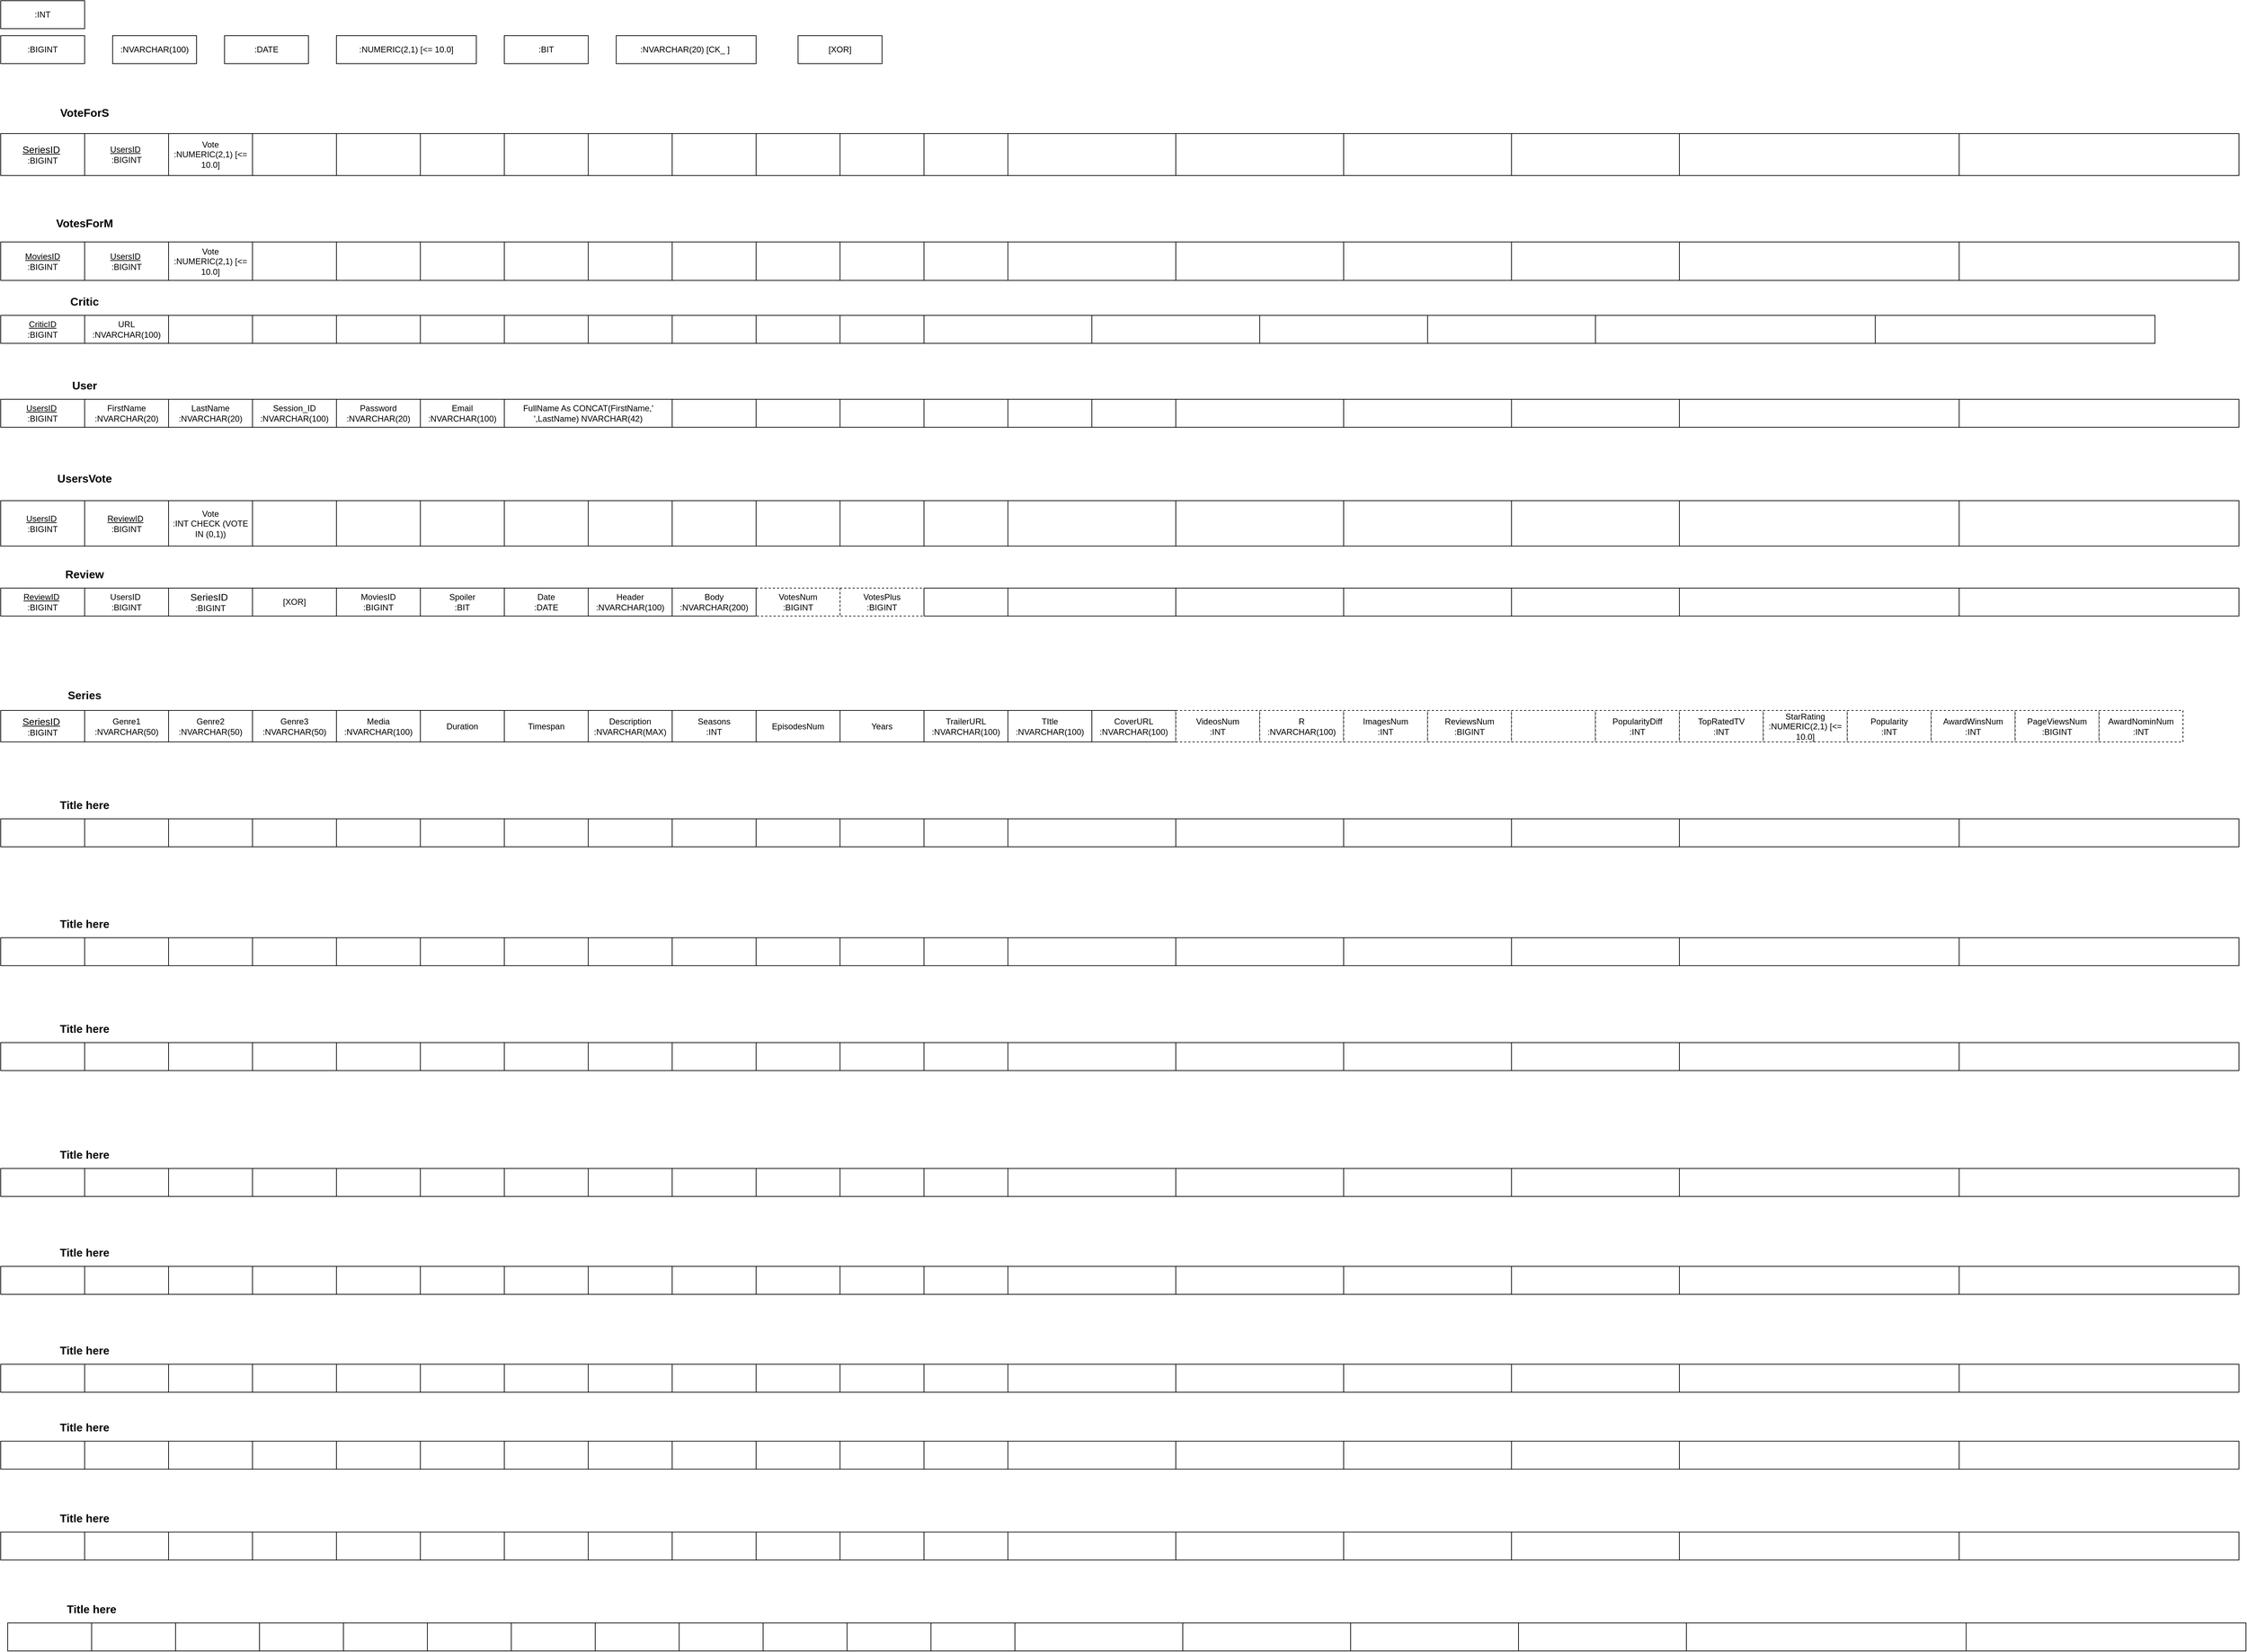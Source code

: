 <mxfile version="20.8.10" type="device"><diagram name="Page-1" id="w3RZHbpMR2QdRFytA8NF"><mxGraphModel dx="1274" dy="3283" grid="1" gridSize="10" guides="1" tooltips="1" connect="1" arrows="1" fold="1" page="1" pageScale="1" pageWidth="3300" pageHeight="2339" math="0" shadow="0"><root><mxCell id="0"/><mxCell id="1" parent="0"/><mxCell id="I5GjsqmiCHtDT43iMSYf-21" value="" style="group" parent="1" vertex="1" connectable="0"><mxGeometry x="40" y="200" width="3200" height="110" as="geometry"/></mxCell><mxCell id="885xddWuEBYEPqD9jE8m-46" value="" style="rounded=0;whiteSpace=wrap;html=1;" parent="I5GjsqmiCHtDT43iMSYf-21" vertex="1"><mxGeometry x="1200" y="55" width="120" height="55" as="geometry"/></mxCell><mxCell id="I5GjsqmiCHtDT43iMSYf-3" value="" style="rounded=0;whiteSpace=wrap;html=1;" parent="I5GjsqmiCHtDT43iMSYf-21" vertex="1"><mxGeometry x="1320" y="55" width="120" height="55" as="geometry"/></mxCell><mxCell id="I5GjsqmiCHtDT43iMSYf-4" value="" style="rounded=0;whiteSpace=wrap;html=1;" parent="I5GjsqmiCHtDT43iMSYf-21" vertex="1"><mxGeometry x="1440" y="55" width="240" height="55" as="geometry"/></mxCell><mxCell id="I5GjsqmiCHtDT43iMSYf-5" value="" style="rounded=0;whiteSpace=wrap;html=1;" parent="I5GjsqmiCHtDT43iMSYf-21" vertex="1"><mxGeometry x="1680" y="55" width="240" height="55" as="geometry"/></mxCell><mxCell id="I5GjsqmiCHtDT43iMSYf-6" value="" style="rounded=0;whiteSpace=wrap;html=1;" parent="I5GjsqmiCHtDT43iMSYf-21" vertex="1"><mxGeometry x="2400" y="55" width="400" height="55" as="geometry"/></mxCell><mxCell id="I5GjsqmiCHtDT43iMSYf-7" value="" style="rounded=0;whiteSpace=wrap;html=1;" parent="I5GjsqmiCHtDT43iMSYf-21" vertex="1"><mxGeometry x="2800" y="55" width="400" height="55" as="geometry"/></mxCell><mxCell id="I5GjsqmiCHtDT43iMSYf-8" value="" style="rounded=0;whiteSpace=wrap;html=1;" parent="I5GjsqmiCHtDT43iMSYf-21" vertex="1"><mxGeometry x="1920" y="55" width="240" height="55" as="geometry"/></mxCell><mxCell id="I5GjsqmiCHtDT43iMSYf-9" value="" style="rounded=0;whiteSpace=wrap;html=1;" parent="I5GjsqmiCHtDT43iMSYf-21" vertex="1"><mxGeometry x="2160" y="55" width="240" height="55" as="geometry"/></mxCell><mxCell id="I5GjsqmiCHtDT43iMSYf-10" value="" style="rounded=0;whiteSpace=wrap;html=1;" parent="I5GjsqmiCHtDT43iMSYf-21" vertex="1"><mxGeometry x="1080" y="55" width="120" height="55" as="geometry"/></mxCell><mxCell id="I5GjsqmiCHtDT43iMSYf-11" value="" style="rounded=0;whiteSpace=wrap;html=1;" parent="I5GjsqmiCHtDT43iMSYf-21" vertex="1"><mxGeometry x="960" y="55" width="120" height="55" as="geometry"/></mxCell><mxCell id="I5GjsqmiCHtDT43iMSYf-12" value="" style="rounded=0;whiteSpace=wrap;html=1;" parent="I5GjsqmiCHtDT43iMSYf-21" vertex="1"><mxGeometry x="840" y="55" width="120" height="55" as="geometry"/></mxCell><mxCell id="I5GjsqmiCHtDT43iMSYf-13" value="" style="rounded=0;whiteSpace=wrap;html=1;" parent="I5GjsqmiCHtDT43iMSYf-21" vertex="1"><mxGeometry x="720" y="55" width="120" height="55" as="geometry"/></mxCell><mxCell id="I5GjsqmiCHtDT43iMSYf-14" value="" style="rounded=0;whiteSpace=wrap;html=1;" parent="I5GjsqmiCHtDT43iMSYf-21" vertex="1"><mxGeometry x="600" y="55" width="120" height="55" as="geometry"/></mxCell><mxCell id="I5GjsqmiCHtDT43iMSYf-15" value="" style="rounded=0;whiteSpace=wrap;html=1;" parent="I5GjsqmiCHtDT43iMSYf-21" vertex="1"><mxGeometry x="480" y="55" width="120" height="55" as="geometry"/></mxCell><mxCell id="I5GjsqmiCHtDT43iMSYf-16" value="" style="rounded=0;whiteSpace=wrap;html=1;" parent="I5GjsqmiCHtDT43iMSYf-21" vertex="1"><mxGeometry x="360" y="55" width="120" height="55" as="geometry"/></mxCell><mxCell id="I5GjsqmiCHtDT43iMSYf-17" value="Vote :NUMERIC(2,1)&amp;nbsp;[&amp;lt;= 10.0]" style="rounded=0;whiteSpace=wrap;html=1;" parent="I5GjsqmiCHtDT43iMSYf-21" vertex="1"><mxGeometry x="240" y="55" width="120" height="55" as="geometry"/></mxCell><mxCell id="I5GjsqmiCHtDT43iMSYf-18" value="&lt;u style=&quot;border-color: var(--border-color);&quot;&gt;UsersID&lt;/u&gt;&amp;nbsp;&lt;br style=&quot;border-color: var(--border-color);&quot;&gt;:BIGINT" style="rounded=0;whiteSpace=wrap;html=1;" parent="I5GjsqmiCHtDT43iMSYf-21" vertex="1"><mxGeometry x="120" y="55" width="120" height="55" as="geometry"/></mxCell><mxCell id="I5GjsqmiCHtDT43iMSYf-19" value="&lt;u&gt;MoviesID&lt;br&gt;&lt;/u&gt;:BIGINT&lt;u&gt;&lt;br&gt;&lt;/u&gt;" style="rounded=0;whiteSpace=wrap;html=1;fontStyle=0" parent="I5GjsqmiCHtDT43iMSYf-21" vertex="1"><mxGeometry y="55" width="120" height="55" as="geometry"/></mxCell><mxCell id="I5GjsqmiCHtDT43iMSYf-20" value="&lt;b&gt;&lt;font style=&quot;font-size: 16px;&quot;&gt;VotesForM&lt;/font&gt;&lt;/b&gt;" style="text;html=1;strokeColor=none;fillColor=none;align=center;verticalAlign=middle;whiteSpace=wrap;rounded=0;" parent="I5GjsqmiCHtDT43iMSYf-21" vertex="1"><mxGeometry width="240" height="55" as="geometry"/></mxCell><mxCell id="I5GjsqmiCHtDT43iMSYf-24" value="" style="group" parent="1" vertex="1" connectable="0"><mxGeometry x="40" y="320" width="3200" height="80" as="geometry"/></mxCell><mxCell id="I5GjsqmiCHtDT43iMSYf-25" value="" style="rounded=0;whiteSpace=wrap;html=1;" parent="I5GjsqmiCHtDT43iMSYf-24" vertex="1"><mxGeometry x="1080" y="40" width="120" height="40" as="geometry"/></mxCell><mxCell id="I5GjsqmiCHtDT43iMSYf-26" value="" style="rounded=0;whiteSpace=wrap;html=1;" parent="I5GjsqmiCHtDT43iMSYf-24" vertex="1"><mxGeometry x="1200" y="40" width="120" height="40" as="geometry"/></mxCell><mxCell id="I5GjsqmiCHtDT43iMSYf-27" value="" style="rounded=0;whiteSpace=wrap;html=1;" parent="I5GjsqmiCHtDT43iMSYf-24" vertex="1"><mxGeometry x="1320" y="40" width="240" height="40" as="geometry"/></mxCell><mxCell id="I5GjsqmiCHtDT43iMSYf-28" value="" style="rounded=0;whiteSpace=wrap;html=1;" parent="I5GjsqmiCHtDT43iMSYf-24" vertex="1"><mxGeometry x="1560" y="40" width="240" height="40" as="geometry"/></mxCell><mxCell id="I5GjsqmiCHtDT43iMSYf-29" value="" style="rounded=0;whiteSpace=wrap;html=1;" parent="I5GjsqmiCHtDT43iMSYf-24" vertex="1"><mxGeometry x="2280" y="40" width="400" height="40" as="geometry"/></mxCell><mxCell id="I5GjsqmiCHtDT43iMSYf-30" value="" style="rounded=0;whiteSpace=wrap;html=1;" parent="I5GjsqmiCHtDT43iMSYf-24" vertex="1"><mxGeometry x="2680" y="40" width="400" height="40" as="geometry"/></mxCell><mxCell id="I5GjsqmiCHtDT43iMSYf-31" value="" style="rounded=0;whiteSpace=wrap;html=1;" parent="I5GjsqmiCHtDT43iMSYf-24" vertex="1"><mxGeometry x="1800" y="40" width="240" height="40" as="geometry"/></mxCell><mxCell id="I5GjsqmiCHtDT43iMSYf-32" value="" style="rounded=0;whiteSpace=wrap;html=1;" parent="I5GjsqmiCHtDT43iMSYf-24" vertex="1"><mxGeometry x="2040" y="40" width="240" height="40" as="geometry"/></mxCell><mxCell id="I5GjsqmiCHtDT43iMSYf-33" value="" style="rounded=0;whiteSpace=wrap;html=1;" parent="I5GjsqmiCHtDT43iMSYf-24" vertex="1"><mxGeometry x="960" y="40" width="120" height="40" as="geometry"/></mxCell><mxCell id="I5GjsqmiCHtDT43iMSYf-34" value="" style="rounded=0;whiteSpace=wrap;html=1;" parent="I5GjsqmiCHtDT43iMSYf-24" vertex="1"><mxGeometry x="840" y="40" width="120" height="40" as="geometry"/></mxCell><mxCell id="I5GjsqmiCHtDT43iMSYf-35" value="" style="rounded=0;whiteSpace=wrap;html=1;" parent="I5GjsqmiCHtDT43iMSYf-24" vertex="1"><mxGeometry x="720" y="40" width="120" height="40" as="geometry"/></mxCell><mxCell id="I5GjsqmiCHtDT43iMSYf-36" value="" style="rounded=0;whiteSpace=wrap;html=1;" parent="I5GjsqmiCHtDT43iMSYf-24" vertex="1"><mxGeometry x="600" y="40" width="120" height="40" as="geometry"/></mxCell><mxCell id="I5GjsqmiCHtDT43iMSYf-37" value="" style="rounded=0;whiteSpace=wrap;html=1;" parent="I5GjsqmiCHtDT43iMSYf-24" vertex="1"><mxGeometry x="480" y="40" width="120" height="40" as="geometry"/></mxCell><mxCell id="I5GjsqmiCHtDT43iMSYf-38" value="" style="rounded=0;whiteSpace=wrap;html=1;" parent="I5GjsqmiCHtDT43iMSYf-24" vertex="1"><mxGeometry x="360" y="40" width="120" height="40" as="geometry"/></mxCell><mxCell id="I5GjsqmiCHtDT43iMSYf-39" value="" style="rounded=0;whiteSpace=wrap;html=1;" parent="I5GjsqmiCHtDT43iMSYf-24" vertex="1"><mxGeometry x="240" y="40" width="120" height="40" as="geometry"/></mxCell><mxCell id="I5GjsqmiCHtDT43iMSYf-40" value="URL&lt;br&gt;:NVARCHAR(100)" style="rounded=0;whiteSpace=wrap;html=1;" parent="I5GjsqmiCHtDT43iMSYf-24" vertex="1"><mxGeometry x="120" y="40" width="120" height="40" as="geometry"/></mxCell><mxCell id="I5GjsqmiCHtDT43iMSYf-41" value="&lt;u&gt;CriticID&lt;br&gt;&lt;/u&gt;:BIGINT&lt;u&gt;&lt;br&gt;&lt;/u&gt;" style="rounded=0;whiteSpace=wrap;html=1;" parent="I5GjsqmiCHtDT43iMSYf-24" vertex="1"><mxGeometry y="40" width="120" height="40" as="geometry"/></mxCell><mxCell id="I5GjsqmiCHtDT43iMSYf-43" value="&lt;b&gt;&lt;font style=&quot;font-size: 16px;&quot;&gt;Critic&lt;/font&gt;&lt;/b&gt;" style="text;html=1;strokeColor=none;fillColor=none;align=center;verticalAlign=middle;whiteSpace=wrap;rounded=0;" parent="I5GjsqmiCHtDT43iMSYf-24" vertex="1"><mxGeometry width="240" height="40" as="geometry"/></mxCell><mxCell id="I5GjsqmiCHtDT43iMSYf-45" value="" style="group" parent="1" vertex="1" connectable="0"><mxGeometry x="40" y="440" width="3200" height="80" as="geometry"/></mxCell><mxCell id="I5GjsqmiCHtDT43iMSYf-46" value="" style="rounded=0;whiteSpace=wrap;html=1;" parent="I5GjsqmiCHtDT43iMSYf-45" vertex="1"><mxGeometry x="1200" y="40" width="120" height="40" as="geometry"/></mxCell><mxCell id="I5GjsqmiCHtDT43iMSYf-47" value="" style="rounded=0;whiteSpace=wrap;html=1;" parent="I5GjsqmiCHtDT43iMSYf-45" vertex="1"><mxGeometry x="1320" y="40" width="120" height="40" as="geometry"/></mxCell><mxCell id="I5GjsqmiCHtDT43iMSYf-48" value="FullName As CONCAT(FirstName,' ',LastName) NVARCHAR(42)" style="rounded=0;whiteSpace=wrap;html=1;" parent="I5GjsqmiCHtDT43iMSYf-45" vertex="1"><mxGeometry x="720" y="40" width="240" height="40" as="geometry"/></mxCell><mxCell id="I5GjsqmiCHtDT43iMSYf-49" value="" style="rounded=0;whiteSpace=wrap;html=1;" parent="I5GjsqmiCHtDT43iMSYf-45" vertex="1"><mxGeometry x="1680" y="40" width="240" height="40" as="geometry"/></mxCell><mxCell id="I5GjsqmiCHtDT43iMSYf-50" value="" style="rounded=0;whiteSpace=wrap;html=1;" parent="I5GjsqmiCHtDT43iMSYf-45" vertex="1"><mxGeometry x="2400" y="40" width="400" height="40" as="geometry"/></mxCell><mxCell id="I5GjsqmiCHtDT43iMSYf-51" value="" style="rounded=0;whiteSpace=wrap;html=1;" parent="I5GjsqmiCHtDT43iMSYf-45" vertex="1"><mxGeometry x="2800" y="40" width="400" height="40" as="geometry"/></mxCell><mxCell id="I5GjsqmiCHtDT43iMSYf-52" value="" style="rounded=0;whiteSpace=wrap;html=1;" parent="I5GjsqmiCHtDT43iMSYf-45" vertex="1"><mxGeometry x="1920" y="40" width="240" height="40" as="geometry"/></mxCell><mxCell id="I5GjsqmiCHtDT43iMSYf-53" value="" style="rounded=0;whiteSpace=wrap;html=1;" parent="I5GjsqmiCHtDT43iMSYf-45" vertex="1"><mxGeometry x="2160" y="40" width="240" height="40" as="geometry"/></mxCell><mxCell id="I5GjsqmiCHtDT43iMSYf-54" value="" style="rounded=0;whiteSpace=wrap;html=1;" parent="I5GjsqmiCHtDT43iMSYf-45" vertex="1"><mxGeometry x="1080" y="40" width="120" height="40" as="geometry"/></mxCell><mxCell id="I5GjsqmiCHtDT43iMSYf-55" value="" style="rounded=0;whiteSpace=wrap;html=1;" parent="I5GjsqmiCHtDT43iMSYf-45" vertex="1"><mxGeometry x="960" y="40" width="120" height="40" as="geometry"/></mxCell><mxCell id="I5GjsqmiCHtDT43iMSYf-56" value="" style="rounded=0;whiteSpace=wrap;html=1;" parent="I5GjsqmiCHtDT43iMSYf-45" vertex="1"><mxGeometry x="1560" y="40" width="120" height="40" as="geometry"/></mxCell><mxCell id="I5GjsqmiCHtDT43iMSYf-57" value="" style="rounded=0;whiteSpace=wrap;html=1;" parent="I5GjsqmiCHtDT43iMSYf-45" vertex="1"><mxGeometry x="1440" y="40" width="120" height="40" as="geometry"/></mxCell><mxCell id="I5GjsqmiCHtDT43iMSYf-58" value="Email&lt;br&gt;:NVARCHAR(100)" style="rounded=0;whiteSpace=wrap;html=1;" parent="I5GjsqmiCHtDT43iMSYf-45" vertex="1"><mxGeometry x="600" y="40" width="120" height="40" as="geometry"/></mxCell><mxCell id="I5GjsqmiCHtDT43iMSYf-59" value="Password&lt;br&gt;:NVARCHAR(20)" style="rounded=0;whiteSpace=wrap;html=1;" parent="I5GjsqmiCHtDT43iMSYf-45" vertex="1"><mxGeometry x="480" y="40" width="120" height="40" as="geometry"/></mxCell><mxCell id="I5GjsqmiCHtDT43iMSYf-60" value="Session_ID&lt;br style=&quot;border-color: var(--border-color);&quot;&gt;:NVARCHAR(100)" style="rounded=0;whiteSpace=wrap;html=1;" parent="I5GjsqmiCHtDT43iMSYf-45" vertex="1"><mxGeometry x="360" y="40" width="120" height="40" as="geometry"/></mxCell><mxCell id="I5GjsqmiCHtDT43iMSYf-61" value="LastName&lt;br&gt;:NVARCHAR(20)" style="rounded=0;whiteSpace=wrap;html=1;" parent="I5GjsqmiCHtDT43iMSYf-45" vertex="1"><mxGeometry x="240" y="40" width="120" height="40" as="geometry"/></mxCell><mxCell id="I5GjsqmiCHtDT43iMSYf-62" value="FirstName&lt;br&gt;:NVARCHAR(20)" style="rounded=0;whiteSpace=wrap;html=1;" parent="I5GjsqmiCHtDT43iMSYf-45" vertex="1"><mxGeometry x="120" y="40" width="120" height="40" as="geometry"/></mxCell><mxCell id="I5GjsqmiCHtDT43iMSYf-63" value="&lt;u style=&quot;border-color: var(--border-color);&quot;&gt;UsersID&lt;/u&gt;&amp;nbsp;&lt;br style=&quot;border-color: var(--border-color);&quot;&gt;:BIGINT" style="rounded=0;whiteSpace=wrap;html=1;" parent="I5GjsqmiCHtDT43iMSYf-45" vertex="1"><mxGeometry y="40" width="120" height="40" as="geometry"/></mxCell><mxCell id="I5GjsqmiCHtDT43iMSYf-64" value="&lt;span style=&quot;font-size: 16px;&quot;&gt;&lt;b&gt;User&lt;/b&gt;&lt;/span&gt;" style="text;html=1;strokeColor=none;fillColor=none;align=center;verticalAlign=middle;whiteSpace=wrap;rounded=0;" parent="I5GjsqmiCHtDT43iMSYf-45" vertex="1"><mxGeometry width="240" height="40" as="geometry"/></mxCell><mxCell id="I5GjsqmiCHtDT43iMSYf-66" value="" style="group" parent="1" vertex="1" connectable="0"><mxGeometry x="40" y="710" width="3200" height="80" as="geometry"/></mxCell><mxCell id="I5GjsqmiCHtDT43iMSYf-67" value="VotesPlus&lt;br&gt;:BIGINT" style="rounded=0;whiteSpace=wrap;html=1;dashed=1;" parent="I5GjsqmiCHtDT43iMSYf-66" vertex="1"><mxGeometry x="1200" y="40" width="120" height="40" as="geometry"/></mxCell><mxCell id="I5GjsqmiCHtDT43iMSYf-68" value="" style="rounded=0;whiteSpace=wrap;html=1;" parent="I5GjsqmiCHtDT43iMSYf-66" vertex="1"><mxGeometry x="1320" y="40" width="120" height="40" as="geometry"/></mxCell><mxCell id="I5GjsqmiCHtDT43iMSYf-69" value="" style="rounded=0;whiteSpace=wrap;html=1;" parent="I5GjsqmiCHtDT43iMSYf-66" vertex="1"><mxGeometry x="1440" y="40" width="240" height="40" as="geometry"/></mxCell><mxCell id="I5GjsqmiCHtDT43iMSYf-70" value="" style="rounded=0;whiteSpace=wrap;html=1;" parent="I5GjsqmiCHtDT43iMSYf-66" vertex="1"><mxGeometry x="1680" y="40" width="240" height="40" as="geometry"/></mxCell><mxCell id="I5GjsqmiCHtDT43iMSYf-71" value="" style="rounded=0;whiteSpace=wrap;html=1;" parent="I5GjsqmiCHtDT43iMSYf-66" vertex="1"><mxGeometry x="2400" y="40" width="400" height="40" as="geometry"/></mxCell><mxCell id="I5GjsqmiCHtDT43iMSYf-72" value="" style="rounded=0;whiteSpace=wrap;html=1;" parent="I5GjsqmiCHtDT43iMSYf-66" vertex="1"><mxGeometry x="2800" y="40" width="400" height="40" as="geometry"/></mxCell><mxCell id="I5GjsqmiCHtDT43iMSYf-73" value="" style="rounded=0;whiteSpace=wrap;html=1;" parent="I5GjsqmiCHtDT43iMSYf-66" vertex="1"><mxGeometry x="1920" y="40" width="240" height="40" as="geometry"/></mxCell><mxCell id="I5GjsqmiCHtDT43iMSYf-74" value="" style="rounded=0;whiteSpace=wrap;html=1;" parent="I5GjsqmiCHtDT43iMSYf-66" vertex="1"><mxGeometry x="2160" y="40" width="240" height="40" as="geometry"/></mxCell><mxCell id="I5GjsqmiCHtDT43iMSYf-75" value="VotesNum&lt;br&gt;:BIGINT" style="rounded=0;whiteSpace=wrap;html=1;dashed=1;" parent="I5GjsqmiCHtDT43iMSYf-66" vertex="1"><mxGeometry x="1080" y="40" width="120" height="40" as="geometry"/></mxCell><mxCell id="I5GjsqmiCHtDT43iMSYf-76" value="Body&lt;br&gt;:NVARCHAR(200)" style="rounded=0;whiteSpace=wrap;html=1;" parent="I5GjsqmiCHtDT43iMSYf-66" vertex="1"><mxGeometry x="960" y="40" width="120" height="40" as="geometry"/></mxCell><mxCell id="I5GjsqmiCHtDT43iMSYf-77" value="Header&lt;br&gt;:NVARCHAR(100)" style="rounded=0;whiteSpace=wrap;html=1;" parent="I5GjsqmiCHtDT43iMSYf-66" vertex="1"><mxGeometry x="840" y="40" width="120" height="40" as="geometry"/></mxCell><mxCell id="I5GjsqmiCHtDT43iMSYf-78" value="Date&lt;br&gt;:DATE" style="rounded=0;whiteSpace=wrap;html=1;" parent="I5GjsqmiCHtDT43iMSYf-66" vertex="1"><mxGeometry x="720" y="40" width="120" height="40" as="geometry"/></mxCell><mxCell id="I5GjsqmiCHtDT43iMSYf-79" value="Spoiler&lt;br style=&quot;border-color: var(--border-color);&quot;&gt;:BIT" style="rounded=0;whiteSpace=wrap;html=1;" parent="I5GjsqmiCHtDT43iMSYf-66" vertex="1"><mxGeometry x="600" y="40" width="120" height="40" as="geometry"/></mxCell><mxCell id="I5GjsqmiCHtDT43iMSYf-80" value="MoviesID&lt;br style=&quot;border-color: var(--border-color);&quot;&gt;:BIGINT" style="rounded=0;whiteSpace=wrap;html=1;" parent="I5GjsqmiCHtDT43iMSYf-66" vertex="1"><mxGeometry x="480" y="40" width="120" height="40" as="geometry"/></mxCell><mxCell id="I5GjsqmiCHtDT43iMSYf-81" value="[XOR]" style="rounded=0;whiteSpace=wrap;html=1;" parent="I5GjsqmiCHtDT43iMSYf-66" vertex="1"><mxGeometry x="360" y="40" width="120" height="40" as="geometry"/></mxCell><mxCell id="I5GjsqmiCHtDT43iMSYf-82" value="&lt;font style=&quot;border-color: var(--border-color); font-size: 14px;&quot;&gt;SeriesID&amp;nbsp;&lt;br style=&quot;border-color: var(--border-color);&quot;&gt;&lt;/font&gt;:BIGINT" style="rounded=0;whiteSpace=wrap;html=1;" parent="I5GjsqmiCHtDT43iMSYf-66" vertex="1"><mxGeometry x="240" y="40" width="120" height="40" as="geometry"/></mxCell><mxCell id="I5GjsqmiCHtDT43iMSYf-83" value="&lt;span style=&quot;border-color: var(--border-color);&quot;&gt;UsersID&lt;/span&gt;&amp;nbsp;&lt;br style=&quot;border-color: var(--border-color);&quot;&gt;:BIGINT" style="rounded=0;whiteSpace=wrap;html=1;" parent="I5GjsqmiCHtDT43iMSYf-66" vertex="1"><mxGeometry x="120" y="40" width="120" height="40" as="geometry"/></mxCell><mxCell id="I5GjsqmiCHtDT43iMSYf-84" value="&lt;u style=&quot;border-color: var(--border-color);&quot;&gt;ReviewID&lt;/u&gt;&amp;nbsp;&lt;br style=&quot;border-color: var(--border-color);&quot;&gt;:BIGINT" style="rounded=0;whiteSpace=wrap;html=1;" parent="I5GjsqmiCHtDT43iMSYf-66" vertex="1"><mxGeometry y="40" width="120" height="40" as="geometry"/></mxCell><mxCell id="I5GjsqmiCHtDT43iMSYf-85" value="&lt;span style=&quot;font-size: 16px;&quot;&gt;&lt;b&gt;Review&lt;/b&gt;&lt;/span&gt;" style="text;html=1;strokeColor=none;fillColor=none;align=center;verticalAlign=middle;whiteSpace=wrap;rounded=0;" parent="I5GjsqmiCHtDT43iMSYf-66" vertex="1"><mxGeometry width="240" height="40" as="geometry"/></mxCell><mxCell id="I5GjsqmiCHtDT43iMSYf-86" value="" style="group" parent="1" vertex="1" connectable="0"><mxGeometry x="40" y="560" width="3200" height="130" as="geometry"/></mxCell><mxCell id="I5GjsqmiCHtDT43iMSYf-87" value="" style="rounded=0;whiteSpace=wrap;html=1;" parent="I5GjsqmiCHtDT43iMSYf-86" vertex="1"><mxGeometry x="1200" y="65" width="120" height="65" as="geometry"/></mxCell><mxCell id="I5GjsqmiCHtDT43iMSYf-88" value="" style="rounded=0;whiteSpace=wrap;html=1;" parent="I5GjsqmiCHtDT43iMSYf-86" vertex="1"><mxGeometry x="1320" y="65" width="120" height="65" as="geometry"/></mxCell><mxCell id="I5GjsqmiCHtDT43iMSYf-89" value="" style="rounded=0;whiteSpace=wrap;html=1;" parent="I5GjsqmiCHtDT43iMSYf-86" vertex="1"><mxGeometry x="1440" y="65" width="240" height="65" as="geometry"/></mxCell><mxCell id="I5GjsqmiCHtDT43iMSYf-90" value="" style="rounded=0;whiteSpace=wrap;html=1;" parent="I5GjsqmiCHtDT43iMSYf-86" vertex="1"><mxGeometry x="1680" y="65" width="240" height="65" as="geometry"/></mxCell><mxCell id="I5GjsqmiCHtDT43iMSYf-91" value="" style="rounded=0;whiteSpace=wrap;html=1;" parent="I5GjsqmiCHtDT43iMSYf-86" vertex="1"><mxGeometry x="2400" y="65" width="400" height="65" as="geometry"/></mxCell><mxCell id="I5GjsqmiCHtDT43iMSYf-92" value="" style="rounded=0;whiteSpace=wrap;html=1;" parent="I5GjsqmiCHtDT43iMSYf-86" vertex="1"><mxGeometry x="2800" y="65" width="400" height="65" as="geometry"/></mxCell><mxCell id="I5GjsqmiCHtDT43iMSYf-93" value="" style="rounded=0;whiteSpace=wrap;html=1;" parent="I5GjsqmiCHtDT43iMSYf-86" vertex="1"><mxGeometry x="1920" y="65" width="240" height="65" as="geometry"/></mxCell><mxCell id="I5GjsqmiCHtDT43iMSYf-94" value="" style="rounded=0;whiteSpace=wrap;html=1;" parent="I5GjsqmiCHtDT43iMSYf-86" vertex="1"><mxGeometry x="2160" y="65" width="240" height="65" as="geometry"/></mxCell><mxCell id="I5GjsqmiCHtDT43iMSYf-95" value="" style="rounded=0;whiteSpace=wrap;html=1;" parent="I5GjsqmiCHtDT43iMSYf-86" vertex="1"><mxGeometry x="1080" y="65" width="120" height="65" as="geometry"/></mxCell><mxCell id="I5GjsqmiCHtDT43iMSYf-96" value="" style="rounded=0;whiteSpace=wrap;html=1;" parent="I5GjsqmiCHtDT43iMSYf-86" vertex="1"><mxGeometry x="960" y="65" width="120" height="65" as="geometry"/></mxCell><mxCell id="I5GjsqmiCHtDT43iMSYf-97" value="" style="rounded=0;whiteSpace=wrap;html=1;" parent="I5GjsqmiCHtDT43iMSYf-86" vertex="1"><mxGeometry x="840" y="65" width="120" height="65" as="geometry"/></mxCell><mxCell id="I5GjsqmiCHtDT43iMSYf-98" value="" style="rounded=0;whiteSpace=wrap;html=1;" parent="I5GjsqmiCHtDT43iMSYf-86" vertex="1"><mxGeometry x="720" y="65" width="120" height="65" as="geometry"/></mxCell><mxCell id="I5GjsqmiCHtDT43iMSYf-99" value="" style="rounded=0;whiteSpace=wrap;html=1;" parent="I5GjsqmiCHtDT43iMSYf-86" vertex="1"><mxGeometry x="600" y="65" width="120" height="65" as="geometry"/></mxCell><mxCell id="I5GjsqmiCHtDT43iMSYf-100" value="" style="rounded=0;whiteSpace=wrap;html=1;" parent="I5GjsqmiCHtDT43iMSYf-86" vertex="1"><mxGeometry x="480" y="65" width="120" height="65" as="geometry"/></mxCell><mxCell id="I5GjsqmiCHtDT43iMSYf-101" value="" style="rounded=0;whiteSpace=wrap;html=1;" parent="I5GjsqmiCHtDT43iMSYf-86" vertex="1"><mxGeometry x="360" y="65" width="120" height="65" as="geometry"/></mxCell><mxCell id="I5GjsqmiCHtDT43iMSYf-102" value="Vote&lt;br&gt;:INT CHECK (VOTE IN (0,1))" style="rounded=0;whiteSpace=wrap;html=1;" parent="I5GjsqmiCHtDT43iMSYf-86" vertex="1"><mxGeometry x="240" y="65" width="120" height="65" as="geometry"/></mxCell><mxCell id="I5GjsqmiCHtDT43iMSYf-103" value="&lt;u style=&quot;border-color: var(--border-color);&quot;&gt;ReviewID&lt;/u&gt;&amp;nbsp;&lt;br style=&quot;border-color: var(--border-color);&quot;&gt;:BIGINT" style="rounded=0;whiteSpace=wrap;html=1;" parent="I5GjsqmiCHtDT43iMSYf-86" vertex="1"><mxGeometry x="120" y="65" width="120" height="65" as="geometry"/></mxCell><mxCell id="I5GjsqmiCHtDT43iMSYf-104" value="&lt;u style=&quot;border-color: var(--border-color);&quot;&gt;UsersID&lt;/u&gt;&amp;nbsp;&lt;br style=&quot;border-color: var(--border-color);&quot;&gt;:BIGINT" style="rounded=0;whiteSpace=wrap;html=1;" parent="I5GjsqmiCHtDT43iMSYf-86" vertex="1"><mxGeometry y="65" width="120" height="65" as="geometry"/></mxCell><mxCell id="I5GjsqmiCHtDT43iMSYf-105" value="&lt;b&gt;&lt;font style=&quot;font-size: 16px;&quot;&gt;UsersVote&lt;/font&gt;&lt;/b&gt;" style="text;html=1;strokeColor=none;fillColor=none;align=center;verticalAlign=middle;whiteSpace=wrap;rounded=0;" parent="I5GjsqmiCHtDT43iMSYf-86" vertex="1"><mxGeometry width="240" height="65" as="geometry"/></mxCell><mxCell id="I5GjsqmiCHtDT43iMSYf-127" value="" style="group" parent="1" vertex="1" connectable="0"><mxGeometry x="40" y="1040" width="3200" height="80" as="geometry"/></mxCell><mxCell id="I5GjsqmiCHtDT43iMSYf-128" value="" style="rounded=0;whiteSpace=wrap;html=1;" parent="I5GjsqmiCHtDT43iMSYf-127" vertex="1"><mxGeometry x="1200" y="40" width="120" height="40" as="geometry"/></mxCell><mxCell id="I5GjsqmiCHtDT43iMSYf-129" value="" style="rounded=0;whiteSpace=wrap;html=1;" parent="I5GjsqmiCHtDT43iMSYf-127" vertex="1"><mxGeometry x="1320" y="40" width="120" height="40" as="geometry"/></mxCell><mxCell id="I5GjsqmiCHtDT43iMSYf-130" value="" style="rounded=0;whiteSpace=wrap;html=1;" parent="I5GjsqmiCHtDT43iMSYf-127" vertex="1"><mxGeometry x="1440" y="40" width="240" height="40" as="geometry"/></mxCell><mxCell id="I5GjsqmiCHtDT43iMSYf-131" value="" style="rounded=0;whiteSpace=wrap;html=1;" parent="I5GjsqmiCHtDT43iMSYf-127" vertex="1"><mxGeometry x="1680" y="40" width="240" height="40" as="geometry"/></mxCell><mxCell id="I5GjsqmiCHtDT43iMSYf-132" value="" style="rounded=0;whiteSpace=wrap;html=1;" parent="I5GjsqmiCHtDT43iMSYf-127" vertex="1"><mxGeometry x="2400" y="40" width="400" height="40" as="geometry"/></mxCell><mxCell id="I5GjsqmiCHtDT43iMSYf-133" value="" style="rounded=0;whiteSpace=wrap;html=1;" parent="I5GjsqmiCHtDT43iMSYf-127" vertex="1"><mxGeometry x="2800" y="40" width="400" height="40" as="geometry"/></mxCell><mxCell id="I5GjsqmiCHtDT43iMSYf-134" value="" style="rounded=0;whiteSpace=wrap;html=1;" parent="I5GjsqmiCHtDT43iMSYf-127" vertex="1"><mxGeometry x="1920" y="40" width="240" height="40" as="geometry"/></mxCell><mxCell id="I5GjsqmiCHtDT43iMSYf-135" value="" style="rounded=0;whiteSpace=wrap;html=1;" parent="I5GjsqmiCHtDT43iMSYf-127" vertex="1"><mxGeometry x="2160" y="40" width="240" height="40" as="geometry"/></mxCell><mxCell id="I5GjsqmiCHtDT43iMSYf-136" value="" style="rounded=0;whiteSpace=wrap;html=1;" parent="I5GjsqmiCHtDT43iMSYf-127" vertex="1"><mxGeometry x="1080" y="40" width="120" height="40" as="geometry"/></mxCell><mxCell id="I5GjsqmiCHtDT43iMSYf-137" value="" style="rounded=0;whiteSpace=wrap;html=1;" parent="I5GjsqmiCHtDT43iMSYf-127" vertex="1"><mxGeometry x="960" y="40" width="120" height="40" as="geometry"/></mxCell><mxCell id="I5GjsqmiCHtDT43iMSYf-138" value="" style="rounded=0;whiteSpace=wrap;html=1;" parent="I5GjsqmiCHtDT43iMSYf-127" vertex="1"><mxGeometry x="840" y="40" width="120" height="40" as="geometry"/></mxCell><mxCell id="I5GjsqmiCHtDT43iMSYf-139" value="" style="rounded=0;whiteSpace=wrap;html=1;" parent="I5GjsqmiCHtDT43iMSYf-127" vertex="1"><mxGeometry x="720" y="40" width="120" height="40" as="geometry"/></mxCell><mxCell id="I5GjsqmiCHtDT43iMSYf-140" value="" style="rounded=0;whiteSpace=wrap;html=1;" parent="I5GjsqmiCHtDT43iMSYf-127" vertex="1"><mxGeometry x="600" y="40" width="120" height="40" as="geometry"/></mxCell><mxCell id="I5GjsqmiCHtDT43iMSYf-141" value="" style="rounded=0;whiteSpace=wrap;html=1;" parent="I5GjsqmiCHtDT43iMSYf-127" vertex="1"><mxGeometry x="480" y="40" width="120" height="40" as="geometry"/></mxCell><mxCell id="I5GjsqmiCHtDT43iMSYf-142" value="" style="rounded=0;whiteSpace=wrap;html=1;" parent="I5GjsqmiCHtDT43iMSYf-127" vertex="1"><mxGeometry x="360" y="40" width="120" height="40" as="geometry"/></mxCell><mxCell id="I5GjsqmiCHtDT43iMSYf-143" value="" style="rounded=0;whiteSpace=wrap;html=1;" parent="I5GjsqmiCHtDT43iMSYf-127" vertex="1"><mxGeometry x="240" y="40" width="120" height="40" as="geometry"/></mxCell><mxCell id="I5GjsqmiCHtDT43iMSYf-144" value="" style="rounded=0;whiteSpace=wrap;html=1;" parent="I5GjsqmiCHtDT43iMSYf-127" vertex="1"><mxGeometry x="120" y="40" width="120" height="40" as="geometry"/></mxCell><mxCell id="I5GjsqmiCHtDT43iMSYf-145" value="" style="rounded=0;whiteSpace=wrap;html=1;" parent="I5GjsqmiCHtDT43iMSYf-127" vertex="1"><mxGeometry y="40" width="120" height="40" as="geometry"/></mxCell><mxCell id="I5GjsqmiCHtDT43iMSYf-146" value="&lt;b&gt;&lt;font style=&quot;font-size: 16px;&quot;&gt;Title here&lt;/font&gt;&lt;/b&gt;" style="text;html=1;strokeColor=none;fillColor=none;align=center;verticalAlign=middle;whiteSpace=wrap;rounded=0;" parent="I5GjsqmiCHtDT43iMSYf-127" vertex="1"><mxGeometry width="240" height="40" as="geometry"/></mxCell><mxCell id="I5GjsqmiCHtDT43iMSYf-147" value="" style="group" parent="1" vertex="1" connectable="0"><mxGeometry x="40" y="1210" width="3200" height="80" as="geometry"/></mxCell><mxCell id="I5GjsqmiCHtDT43iMSYf-148" value="" style="rounded=0;whiteSpace=wrap;html=1;" parent="I5GjsqmiCHtDT43iMSYf-147" vertex="1"><mxGeometry x="1200" y="40" width="120" height="40" as="geometry"/></mxCell><mxCell id="I5GjsqmiCHtDT43iMSYf-149" value="" style="rounded=0;whiteSpace=wrap;html=1;" parent="I5GjsqmiCHtDT43iMSYf-147" vertex="1"><mxGeometry x="1320" y="40" width="120" height="40" as="geometry"/></mxCell><mxCell id="I5GjsqmiCHtDT43iMSYf-150" value="" style="rounded=0;whiteSpace=wrap;html=1;" parent="I5GjsqmiCHtDT43iMSYf-147" vertex="1"><mxGeometry x="1440" y="40" width="240" height="40" as="geometry"/></mxCell><mxCell id="I5GjsqmiCHtDT43iMSYf-151" value="" style="rounded=0;whiteSpace=wrap;html=1;" parent="I5GjsqmiCHtDT43iMSYf-147" vertex="1"><mxGeometry x="1680" y="40" width="240" height="40" as="geometry"/></mxCell><mxCell id="I5GjsqmiCHtDT43iMSYf-152" value="" style="rounded=0;whiteSpace=wrap;html=1;" parent="I5GjsqmiCHtDT43iMSYf-147" vertex="1"><mxGeometry x="2400" y="40" width="400" height="40" as="geometry"/></mxCell><mxCell id="I5GjsqmiCHtDT43iMSYf-153" value="" style="rounded=0;whiteSpace=wrap;html=1;" parent="I5GjsqmiCHtDT43iMSYf-147" vertex="1"><mxGeometry x="2800" y="40" width="400" height="40" as="geometry"/></mxCell><mxCell id="I5GjsqmiCHtDT43iMSYf-154" value="" style="rounded=0;whiteSpace=wrap;html=1;" parent="I5GjsqmiCHtDT43iMSYf-147" vertex="1"><mxGeometry x="1920" y="40" width="240" height="40" as="geometry"/></mxCell><mxCell id="I5GjsqmiCHtDT43iMSYf-155" value="" style="rounded=0;whiteSpace=wrap;html=1;" parent="I5GjsqmiCHtDT43iMSYf-147" vertex="1"><mxGeometry x="2160" y="40" width="240" height="40" as="geometry"/></mxCell><mxCell id="I5GjsqmiCHtDT43iMSYf-156" value="" style="rounded=0;whiteSpace=wrap;html=1;" parent="I5GjsqmiCHtDT43iMSYf-147" vertex="1"><mxGeometry x="1080" y="40" width="120" height="40" as="geometry"/></mxCell><mxCell id="I5GjsqmiCHtDT43iMSYf-157" value="" style="rounded=0;whiteSpace=wrap;html=1;" parent="I5GjsqmiCHtDT43iMSYf-147" vertex="1"><mxGeometry x="960" y="40" width="120" height="40" as="geometry"/></mxCell><mxCell id="I5GjsqmiCHtDT43iMSYf-158" value="" style="rounded=0;whiteSpace=wrap;html=1;" parent="I5GjsqmiCHtDT43iMSYf-147" vertex="1"><mxGeometry x="840" y="40" width="120" height="40" as="geometry"/></mxCell><mxCell id="I5GjsqmiCHtDT43iMSYf-159" value="" style="rounded=0;whiteSpace=wrap;html=1;" parent="I5GjsqmiCHtDT43iMSYf-147" vertex="1"><mxGeometry x="720" y="40" width="120" height="40" as="geometry"/></mxCell><mxCell id="I5GjsqmiCHtDT43iMSYf-160" value="" style="rounded=0;whiteSpace=wrap;html=1;" parent="I5GjsqmiCHtDT43iMSYf-147" vertex="1"><mxGeometry x="600" y="40" width="120" height="40" as="geometry"/></mxCell><mxCell id="I5GjsqmiCHtDT43iMSYf-161" value="" style="rounded=0;whiteSpace=wrap;html=1;" parent="I5GjsqmiCHtDT43iMSYf-147" vertex="1"><mxGeometry x="480" y="40" width="120" height="40" as="geometry"/></mxCell><mxCell id="I5GjsqmiCHtDT43iMSYf-162" value="" style="rounded=0;whiteSpace=wrap;html=1;" parent="I5GjsqmiCHtDT43iMSYf-147" vertex="1"><mxGeometry x="360" y="40" width="120" height="40" as="geometry"/></mxCell><mxCell id="I5GjsqmiCHtDT43iMSYf-163" value="" style="rounded=0;whiteSpace=wrap;html=1;" parent="I5GjsqmiCHtDT43iMSYf-147" vertex="1"><mxGeometry x="240" y="40" width="120" height="40" as="geometry"/></mxCell><mxCell id="I5GjsqmiCHtDT43iMSYf-164" value="" style="rounded=0;whiteSpace=wrap;html=1;" parent="I5GjsqmiCHtDT43iMSYf-147" vertex="1"><mxGeometry x="120" y="40" width="120" height="40" as="geometry"/></mxCell><mxCell id="I5GjsqmiCHtDT43iMSYf-165" value="" style="rounded=0;whiteSpace=wrap;html=1;" parent="I5GjsqmiCHtDT43iMSYf-147" vertex="1"><mxGeometry y="40" width="120" height="40" as="geometry"/></mxCell><mxCell id="I5GjsqmiCHtDT43iMSYf-166" value="&lt;b&gt;&lt;font style=&quot;font-size: 16px;&quot;&gt;Title here&lt;/font&gt;&lt;/b&gt;" style="text;html=1;strokeColor=none;fillColor=none;align=center;verticalAlign=middle;whiteSpace=wrap;rounded=0;" parent="I5GjsqmiCHtDT43iMSYf-147" vertex="1"><mxGeometry width="240" height="40" as="geometry"/></mxCell><mxCell id="I5GjsqmiCHtDT43iMSYf-167" value="" style="group" parent="1" vertex="1" connectable="0"><mxGeometry x="40" y="1360" width="3200" height="80" as="geometry"/></mxCell><mxCell id="I5GjsqmiCHtDT43iMSYf-168" value="" style="rounded=0;whiteSpace=wrap;html=1;" parent="I5GjsqmiCHtDT43iMSYf-167" vertex="1"><mxGeometry x="1200" y="40" width="120" height="40" as="geometry"/></mxCell><mxCell id="I5GjsqmiCHtDT43iMSYf-169" value="" style="rounded=0;whiteSpace=wrap;html=1;" parent="I5GjsqmiCHtDT43iMSYf-167" vertex="1"><mxGeometry x="1320" y="40" width="120" height="40" as="geometry"/></mxCell><mxCell id="I5GjsqmiCHtDT43iMSYf-170" value="" style="rounded=0;whiteSpace=wrap;html=1;" parent="I5GjsqmiCHtDT43iMSYf-167" vertex="1"><mxGeometry x="1440" y="40" width="240" height="40" as="geometry"/></mxCell><mxCell id="I5GjsqmiCHtDT43iMSYf-171" value="" style="rounded=0;whiteSpace=wrap;html=1;" parent="I5GjsqmiCHtDT43iMSYf-167" vertex="1"><mxGeometry x="1680" y="40" width="240" height="40" as="geometry"/></mxCell><mxCell id="I5GjsqmiCHtDT43iMSYf-172" value="" style="rounded=0;whiteSpace=wrap;html=1;" parent="I5GjsqmiCHtDT43iMSYf-167" vertex="1"><mxGeometry x="2400" y="40" width="400" height="40" as="geometry"/></mxCell><mxCell id="I5GjsqmiCHtDT43iMSYf-173" value="" style="rounded=0;whiteSpace=wrap;html=1;" parent="I5GjsqmiCHtDT43iMSYf-167" vertex="1"><mxGeometry x="2800" y="40" width="400" height="40" as="geometry"/></mxCell><mxCell id="I5GjsqmiCHtDT43iMSYf-174" value="" style="rounded=0;whiteSpace=wrap;html=1;" parent="I5GjsqmiCHtDT43iMSYf-167" vertex="1"><mxGeometry x="1920" y="40" width="240" height="40" as="geometry"/></mxCell><mxCell id="I5GjsqmiCHtDT43iMSYf-175" value="" style="rounded=0;whiteSpace=wrap;html=1;" parent="I5GjsqmiCHtDT43iMSYf-167" vertex="1"><mxGeometry x="2160" y="40" width="240" height="40" as="geometry"/></mxCell><mxCell id="I5GjsqmiCHtDT43iMSYf-176" value="" style="rounded=0;whiteSpace=wrap;html=1;" parent="I5GjsqmiCHtDT43iMSYf-167" vertex="1"><mxGeometry x="1080" y="40" width="120" height="40" as="geometry"/></mxCell><mxCell id="I5GjsqmiCHtDT43iMSYf-177" value="" style="rounded=0;whiteSpace=wrap;html=1;" parent="I5GjsqmiCHtDT43iMSYf-167" vertex="1"><mxGeometry x="960" y="40" width="120" height="40" as="geometry"/></mxCell><mxCell id="I5GjsqmiCHtDT43iMSYf-178" value="" style="rounded=0;whiteSpace=wrap;html=1;" parent="I5GjsqmiCHtDT43iMSYf-167" vertex="1"><mxGeometry x="840" y="40" width="120" height="40" as="geometry"/></mxCell><mxCell id="I5GjsqmiCHtDT43iMSYf-179" value="" style="rounded=0;whiteSpace=wrap;html=1;" parent="I5GjsqmiCHtDT43iMSYf-167" vertex="1"><mxGeometry x="720" y="40" width="120" height="40" as="geometry"/></mxCell><mxCell id="I5GjsqmiCHtDT43iMSYf-180" value="" style="rounded=0;whiteSpace=wrap;html=1;" parent="I5GjsqmiCHtDT43iMSYf-167" vertex="1"><mxGeometry x="600" y="40" width="120" height="40" as="geometry"/></mxCell><mxCell id="I5GjsqmiCHtDT43iMSYf-181" value="" style="rounded=0;whiteSpace=wrap;html=1;" parent="I5GjsqmiCHtDT43iMSYf-167" vertex="1"><mxGeometry x="480" y="40" width="120" height="40" as="geometry"/></mxCell><mxCell id="I5GjsqmiCHtDT43iMSYf-182" value="" style="rounded=0;whiteSpace=wrap;html=1;" parent="I5GjsqmiCHtDT43iMSYf-167" vertex="1"><mxGeometry x="360" y="40" width="120" height="40" as="geometry"/></mxCell><mxCell id="I5GjsqmiCHtDT43iMSYf-183" value="" style="rounded=0;whiteSpace=wrap;html=1;" parent="I5GjsqmiCHtDT43iMSYf-167" vertex="1"><mxGeometry x="240" y="40" width="120" height="40" as="geometry"/></mxCell><mxCell id="I5GjsqmiCHtDT43iMSYf-184" value="" style="rounded=0;whiteSpace=wrap;html=1;" parent="I5GjsqmiCHtDT43iMSYf-167" vertex="1"><mxGeometry x="120" y="40" width="120" height="40" as="geometry"/></mxCell><mxCell id="I5GjsqmiCHtDT43iMSYf-185" value="" style="rounded=0;whiteSpace=wrap;html=1;" parent="I5GjsqmiCHtDT43iMSYf-167" vertex="1"><mxGeometry y="40" width="120" height="40" as="geometry"/></mxCell><mxCell id="I5GjsqmiCHtDT43iMSYf-186" value="&lt;b&gt;&lt;font style=&quot;font-size: 16px;&quot;&gt;Title here&lt;/font&gt;&lt;/b&gt;" style="text;html=1;strokeColor=none;fillColor=none;align=center;verticalAlign=middle;whiteSpace=wrap;rounded=0;" parent="I5GjsqmiCHtDT43iMSYf-167" vertex="1"><mxGeometry width="240" height="40" as="geometry"/></mxCell><mxCell id="I5GjsqmiCHtDT43iMSYf-187" value="" style="group" parent="1" vertex="1" connectable="0"><mxGeometry x="40" y="1540" width="3200" height="80" as="geometry"/></mxCell><mxCell id="I5GjsqmiCHtDT43iMSYf-188" value="" style="rounded=0;whiteSpace=wrap;html=1;" parent="I5GjsqmiCHtDT43iMSYf-187" vertex="1"><mxGeometry x="1200" y="40" width="120" height="40" as="geometry"/></mxCell><mxCell id="I5GjsqmiCHtDT43iMSYf-189" value="" style="rounded=0;whiteSpace=wrap;html=1;" parent="I5GjsqmiCHtDT43iMSYf-187" vertex="1"><mxGeometry x="1320" y="40" width="120" height="40" as="geometry"/></mxCell><mxCell id="I5GjsqmiCHtDT43iMSYf-190" value="" style="rounded=0;whiteSpace=wrap;html=1;" parent="I5GjsqmiCHtDT43iMSYf-187" vertex="1"><mxGeometry x="1440" y="40" width="240" height="40" as="geometry"/></mxCell><mxCell id="I5GjsqmiCHtDT43iMSYf-191" value="" style="rounded=0;whiteSpace=wrap;html=1;" parent="I5GjsqmiCHtDT43iMSYf-187" vertex="1"><mxGeometry x="1680" y="40" width="240" height="40" as="geometry"/></mxCell><mxCell id="I5GjsqmiCHtDT43iMSYf-192" value="" style="rounded=0;whiteSpace=wrap;html=1;" parent="I5GjsqmiCHtDT43iMSYf-187" vertex="1"><mxGeometry x="2400" y="40" width="400" height="40" as="geometry"/></mxCell><mxCell id="I5GjsqmiCHtDT43iMSYf-193" value="" style="rounded=0;whiteSpace=wrap;html=1;" parent="I5GjsqmiCHtDT43iMSYf-187" vertex="1"><mxGeometry x="2800" y="40" width="400" height="40" as="geometry"/></mxCell><mxCell id="I5GjsqmiCHtDT43iMSYf-194" value="" style="rounded=0;whiteSpace=wrap;html=1;" parent="I5GjsqmiCHtDT43iMSYf-187" vertex="1"><mxGeometry x="1920" y="40" width="240" height="40" as="geometry"/></mxCell><mxCell id="I5GjsqmiCHtDT43iMSYf-195" value="" style="rounded=0;whiteSpace=wrap;html=1;" parent="I5GjsqmiCHtDT43iMSYf-187" vertex="1"><mxGeometry x="2160" y="40" width="240" height="40" as="geometry"/></mxCell><mxCell id="I5GjsqmiCHtDT43iMSYf-196" value="" style="rounded=0;whiteSpace=wrap;html=1;" parent="I5GjsqmiCHtDT43iMSYf-187" vertex="1"><mxGeometry x="1080" y="40" width="120" height="40" as="geometry"/></mxCell><mxCell id="I5GjsqmiCHtDT43iMSYf-197" value="" style="rounded=0;whiteSpace=wrap;html=1;" parent="I5GjsqmiCHtDT43iMSYf-187" vertex="1"><mxGeometry x="960" y="40" width="120" height="40" as="geometry"/></mxCell><mxCell id="I5GjsqmiCHtDT43iMSYf-198" value="" style="rounded=0;whiteSpace=wrap;html=1;" parent="I5GjsqmiCHtDT43iMSYf-187" vertex="1"><mxGeometry x="840" y="40" width="120" height="40" as="geometry"/></mxCell><mxCell id="I5GjsqmiCHtDT43iMSYf-199" value="" style="rounded=0;whiteSpace=wrap;html=1;" parent="I5GjsqmiCHtDT43iMSYf-187" vertex="1"><mxGeometry x="720" y="40" width="120" height="40" as="geometry"/></mxCell><mxCell id="I5GjsqmiCHtDT43iMSYf-200" value="" style="rounded=0;whiteSpace=wrap;html=1;" parent="I5GjsqmiCHtDT43iMSYf-187" vertex="1"><mxGeometry x="600" y="40" width="120" height="40" as="geometry"/></mxCell><mxCell id="I5GjsqmiCHtDT43iMSYf-201" value="" style="rounded=0;whiteSpace=wrap;html=1;" parent="I5GjsqmiCHtDT43iMSYf-187" vertex="1"><mxGeometry x="480" y="40" width="120" height="40" as="geometry"/></mxCell><mxCell id="I5GjsqmiCHtDT43iMSYf-202" value="" style="rounded=0;whiteSpace=wrap;html=1;" parent="I5GjsqmiCHtDT43iMSYf-187" vertex="1"><mxGeometry x="360" y="40" width="120" height="40" as="geometry"/></mxCell><mxCell id="I5GjsqmiCHtDT43iMSYf-203" value="" style="rounded=0;whiteSpace=wrap;html=1;" parent="I5GjsqmiCHtDT43iMSYf-187" vertex="1"><mxGeometry x="240" y="40" width="120" height="40" as="geometry"/></mxCell><mxCell id="I5GjsqmiCHtDT43iMSYf-204" value="" style="rounded=0;whiteSpace=wrap;html=1;" parent="I5GjsqmiCHtDT43iMSYf-187" vertex="1"><mxGeometry x="120" y="40" width="120" height="40" as="geometry"/></mxCell><mxCell id="I5GjsqmiCHtDT43iMSYf-205" value="" style="rounded=0;whiteSpace=wrap;html=1;" parent="I5GjsqmiCHtDT43iMSYf-187" vertex="1"><mxGeometry y="40" width="120" height="40" as="geometry"/></mxCell><mxCell id="I5GjsqmiCHtDT43iMSYf-206" value="&lt;b&gt;&lt;font style=&quot;font-size: 16px;&quot;&gt;Title here&lt;/font&gt;&lt;/b&gt;" style="text;html=1;strokeColor=none;fillColor=none;align=center;verticalAlign=middle;whiteSpace=wrap;rounded=0;" parent="I5GjsqmiCHtDT43iMSYf-187" vertex="1"><mxGeometry width="240" height="40" as="geometry"/></mxCell><mxCell id="I5GjsqmiCHtDT43iMSYf-207" value="" style="group" parent="1" vertex="1" connectable="0"><mxGeometry x="40" y="1680" width="3200" height="80" as="geometry"/></mxCell><mxCell id="I5GjsqmiCHtDT43iMSYf-208" value="" style="rounded=0;whiteSpace=wrap;html=1;" parent="I5GjsqmiCHtDT43iMSYf-207" vertex="1"><mxGeometry x="1200" y="40" width="120" height="40" as="geometry"/></mxCell><mxCell id="I5GjsqmiCHtDT43iMSYf-209" value="" style="rounded=0;whiteSpace=wrap;html=1;" parent="I5GjsqmiCHtDT43iMSYf-207" vertex="1"><mxGeometry x="1320" y="40" width="120" height="40" as="geometry"/></mxCell><mxCell id="I5GjsqmiCHtDT43iMSYf-210" value="" style="rounded=0;whiteSpace=wrap;html=1;" parent="I5GjsqmiCHtDT43iMSYf-207" vertex="1"><mxGeometry x="1440" y="40" width="240" height="40" as="geometry"/></mxCell><mxCell id="I5GjsqmiCHtDT43iMSYf-211" value="" style="rounded=0;whiteSpace=wrap;html=1;" parent="I5GjsqmiCHtDT43iMSYf-207" vertex="1"><mxGeometry x="1680" y="40" width="240" height="40" as="geometry"/></mxCell><mxCell id="I5GjsqmiCHtDT43iMSYf-212" value="" style="rounded=0;whiteSpace=wrap;html=1;" parent="I5GjsqmiCHtDT43iMSYf-207" vertex="1"><mxGeometry x="2400" y="40" width="400" height="40" as="geometry"/></mxCell><mxCell id="I5GjsqmiCHtDT43iMSYf-213" value="" style="rounded=0;whiteSpace=wrap;html=1;" parent="I5GjsqmiCHtDT43iMSYf-207" vertex="1"><mxGeometry x="2800" y="40" width="400" height="40" as="geometry"/></mxCell><mxCell id="I5GjsqmiCHtDT43iMSYf-214" value="" style="rounded=0;whiteSpace=wrap;html=1;" parent="I5GjsqmiCHtDT43iMSYf-207" vertex="1"><mxGeometry x="1920" y="40" width="240" height="40" as="geometry"/></mxCell><mxCell id="I5GjsqmiCHtDT43iMSYf-215" value="" style="rounded=0;whiteSpace=wrap;html=1;" parent="I5GjsqmiCHtDT43iMSYf-207" vertex="1"><mxGeometry x="2160" y="40" width="240" height="40" as="geometry"/></mxCell><mxCell id="I5GjsqmiCHtDT43iMSYf-216" value="" style="rounded=0;whiteSpace=wrap;html=1;" parent="I5GjsqmiCHtDT43iMSYf-207" vertex="1"><mxGeometry x="1080" y="40" width="120" height="40" as="geometry"/></mxCell><mxCell id="I5GjsqmiCHtDT43iMSYf-217" value="" style="rounded=0;whiteSpace=wrap;html=1;" parent="I5GjsqmiCHtDT43iMSYf-207" vertex="1"><mxGeometry x="960" y="40" width="120" height="40" as="geometry"/></mxCell><mxCell id="I5GjsqmiCHtDT43iMSYf-218" value="" style="rounded=0;whiteSpace=wrap;html=1;" parent="I5GjsqmiCHtDT43iMSYf-207" vertex="1"><mxGeometry x="840" y="40" width="120" height="40" as="geometry"/></mxCell><mxCell id="I5GjsqmiCHtDT43iMSYf-219" value="" style="rounded=0;whiteSpace=wrap;html=1;" parent="I5GjsqmiCHtDT43iMSYf-207" vertex="1"><mxGeometry x="720" y="40" width="120" height="40" as="geometry"/></mxCell><mxCell id="I5GjsqmiCHtDT43iMSYf-220" value="" style="rounded=0;whiteSpace=wrap;html=1;" parent="I5GjsqmiCHtDT43iMSYf-207" vertex="1"><mxGeometry x="600" y="40" width="120" height="40" as="geometry"/></mxCell><mxCell id="I5GjsqmiCHtDT43iMSYf-221" value="" style="rounded=0;whiteSpace=wrap;html=1;" parent="I5GjsqmiCHtDT43iMSYf-207" vertex="1"><mxGeometry x="480" y="40" width="120" height="40" as="geometry"/></mxCell><mxCell id="I5GjsqmiCHtDT43iMSYf-222" value="" style="rounded=0;whiteSpace=wrap;html=1;" parent="I5GjsqmiCHtDT43iMSYf-207" vertex="1"><mxGeometry x="360" y="40" width="120" height="40" as="geometry"/></mxCell><mxCell id="I5GjsqmiCHtDT43iMSYf-223" value="" style="rounded=0;whiteSpace=wrap;html=1;" parent="I5GjsqmiCHtDT43iMSYf-207" vertex="1"><mxGeometry x="240" y="40" width="120" height="40" as="geometry"/></mxCell><mxCell id="I5GjsqmiCHtDT43iMSYf-224" value="" style="rounded=0;whiteSpace=wrap;html=1;" parent="I5GjsqmiCHtDT43iMSYf-207" vertex="1"><mxGeometry x="120" y="40" width="120" height="40" as="geometry"/></mxCell><mxCell id="I5GjsqmiCHtDT43iMSYf-225" value="" style="rounded=0;whiteSpace=wrap;html=1;" parent="I5GjsqmiCHtDT43iMSYf-207" vertex="1"><mxGeometry y="40" width="120" height="40" as="geometry"/></mxCell><mxCell id="I5GjsqmiCHtDT43iMSYf-226" value="&lt;b&gt;&lt;font style=&quot;font-size: 16px;&quot;&gt;Title here&lt;/font&gt;&lt;/b&gt;" style="text;html=1;strokeColor=none;fillColor=none;align=center;verticalAlign=middle;whiteSpace=wrap;rounded=0;" parent="I5GjsqmiCHtDT43iMSYf-207" vertex="1"><mxGeometry width="240" height="40" as="geometry"/></mxCell><mxCell id="I5GjsqmiCHtDT43iMSYf-227" value="" style="group" parent="1" vertex="1" connectable="0"><mxGeometry x="40" y="1820" width="3200" height="80" as="geometry"/></mxCell><mxCell id="I5GjsqmiCHtDT43iMSYf-228" value="" style="rounded=0;whiteSpace=wrap;html=1;" parent="I5GjsqmiCHtDT43iMSYf-227" vertex="1"><mxGeometry x="1200" y="40" width="120" height="40" as="geometry"/></mxCell><mxCell id="I5GjsqmiCHtDT43iMSYf-229" value="" style="rounded=0;whiteSpace=wrap;html=1;" parent="I5GjsqmiCHtDT43iMSYf-227" vertex="1"><mxGeometry x="1320" y="40" width="120" height="40" as="geometry"/></mxCell><mxCell id="I5GjsqmiCHtDT43iMSYf-230" value="" style="rounded=0;whiteSpace=wrap;html=1;" parent="I5GjsqmiCHtDT43iMSYf-227" vertex="1"><mxGeometry x="1440" y="40" width="240" height="40" as="geometry"/></mxCell><mxCell id="I5GjsqmiCHtDT43iMSYf-231" value="" style="rounded=0;whiteSpace=wrap;html=1;" parent="I5GjsqmiCHtDT43iMSYf-227" vertex="1"><mxGeometry x="1680" y="40" width="240" height="40" as="geometry"/></mxCell><mxCell id="I5GjsqmiCHtDT43iMSYf-232" value="" style="rounded=0;whiteSpace=wrap;html=1;" parent="I5GjsqmiCHtDT43iMSYf-227" vertex="1"><mxGeometry x="2400" y="40" width="400" height="40" as="geometry"/></mxCell><mxCell id="I5GjsqmiCHtDT43iMSYf-233" value="" style="rounded=0;whiteSpace=wrap;html=1;" parent="I5GjsqmiCHtDT43iMSYf-227" vertex="1"><mxGeometry x="2800" y="40" width="400" height="40" as="geometry"/></mxCell><mxCell id="I5GjsqmiCHtDT43iMSYf-234" value="" style="rounded=0;whiteSpace=wrap;html=1;" parent="I5GjsqmiCHtDT43iMSYf-227" vertex="1"><mxGeometry x="1920" y="40" width="240" height="40" as="geometry"/></mxCell><mxCell id="I5GjsqmiCHtDT43iMSYf-235" value="" style="rounded=0;whiteSpace=wrap;html=1;" parent="I5GjsqmiCHtDT43iMSYf-227" vertex="1"><mxGeometry x="2160" y="40" width="240" height="40" as="geometry"/></mxCell><mxCell id="I5GjsqmiCHtDT43iMSYf-236" value="" style="rounded=0;whiteSpace=wrap;html=1;" parent="I5GjsqmiCHtDT43iMSYf-227" vertex="1"><mxGeometry x="1080" y="40" width="120" height="40" as="geometry"/></mxCell><mxCell id="I5GjsqmiCHtDT43iMSYf-237" value="" style="rounded=0;whiteSpace=wrap;html=1;" parent="I5GjsqmiCHtDT43iMSYf-227" vertex="1"><mxGeometry x="960" y="40" width="120" height="40" as="geometry"/></mxCell><mxCell id="I5GjsqmiCHtDT43iMSYf-238" value="" style="rounded=0;whiteSpace=wrap;html=1;" parent="I5GjsqmiCHtDT43iMSYf-227" vertex="1"><mxGeometry x="840" y="40" width="120" height="40" as="geometry"/></mxCell><mxCell id="I5GjsqmiCHtDT43iMSYf-239" value="" style="rounded=0;whiteSpace=wrap;html=1;" parent="I5GjsqmiCHtDT43iMSYf-227" vertex="1"><mxGeometry x="720" y="40" width="120" height="40" as="geometry"/></mxCell><mxCell id="I5GjsqmiCHtDT43iMSYf-240" value="" style="rounded=0;whiteSpace=wrap;html=1;" parent="I5GjsqmiCHtDT43iMSYf-227" vertex="1"><mxGeometry x="600" y="40" width="120" height="40" as="geometry"/></mxCell><mxCell id="I5GjsqmiCHtDT43iMSYf-241" value="" style="rounded=0;whiteSpace=wrap;html=1;" parent="I5GjsqmiCHtDT43iMSYf-227" vertex="1"><mxGeometry x="480" y="40" width="120" height="40" as="geometry"/></mxCell><mxCell id="I5GjsqmiCHtDT43iMSYf-242" value="" style="rounded=0;whiteSpace=wrap;html=1;" parent="I5GjsqmiCHtDT43iMSYf-227" vertex="1"><mxGeometry x="360" y="40" width="120" height="40" as="geometry"/></mxCell><mxCell id="I5GjsqmiCHtDT43iMSYf-243" value="" style="rounded=0;whiteSpace=wrap;html=1;" parent="I5GjsqmiCHtDT43iMSYf-227" vertex="1"><mxGeometry x="240" y="40" width="120" height="40" as="geometry"/></mxCell><mxCell id="I5GjsqmiCHtDT43iMSYf-244" value="" style="rounded=0;whiteSpace=wrap;html=1;" parent="I5GjsqmiCHtDT43iMSYf-227" vertex="1"><mxGeometry x="120" y="40" width="120" height="40" as="geometry"/></mxCell><mxCell id="I5GjsqmiCHtDT43iMSYf-245" value="" style="rounded=0;whiteSpace=wrap;html=1;" parent="I5GjsqmiCHtDT43iMSYf-227" vertex="1"><mxGeometry y="40" width="120" height="40" as="geometry"/></mxCell><mxCell id="I5GjsqmiCHtDT43iMSYf-246" value="&lt;b&gt;&lt;font style=&quot;font-size: 16px;&quot;&gt;Title here&lt;/font&gt;&lt;/b&gt;" style="text;html=1;strokeColor=none;fillColor=none;align=center;verticalAlign=middle;whiteSpace=wrap;rounded=0;" parent="I5GjsqmiCHtDT43iMSYf-227" vertex="1"><mxGeometry width="240" height="40" as="geometry"/></mxCell><mxCell id="I5GjsqmiCHtDT43iMSYf-247" value="" style="group" parent="1" vertex="1" connectable="0"><mxGeometry x="40" y="1930" width="3200" height="80" as="geometry"/></mxCell><mxCell id="I5GjsqmiCHtDT43iMSYf-248" value="" style="rounded=0;whiteSpace=wrap;html=1;" parent="I5GjsqmiCHtDT43iMSYf-247" vertex="1"><mxGeometry x="1200" y="40" width="120" height="40" as="geometry"/></mxCell><mxCell id="I5GjsqmiCHtDT43iMSYf-249" value="" style="rounded=0;whiteSpace=wrap;html=1;" parent="I5GjsqmiCHtDT43iMSYf-247" vertex="1"><mxGeometry x="1320" y="40" width="120" height="40" as="geometry"/></mxCell><mxCell id="I5GjsqmiCHtDT43iMSYf-250" value="" style="rounded=0;whiteSpace=wrap;html=1;" parent="I5GjsqmiCHtDT43iMSYf-247" vertex="1"><mxGeometry x="1440" y="40" width="240" height="40" as="geometry"/></mxCell><mxCell id="I5GjsqmiCHtDT43iMSYf-251" value="" style="rounded=0;whiteSpace=wrap;html=1;" parent="I5GjsqmiCHtDT43iMSYf-247" vertex="1"><mxGeometry x="1680" y="40" width="240" height="40" as="geometry"/></mxCell><mxCell id="I5GjsqmiCHtDT43iMSYf-252" value="" style="rounded=0;whiteSpace=wrap;html=1;" parent="I5GjsqmiCHtDT43iMSYf-247" vertex="1"><mxGeometry x="2400" y="40" width="400" height="40" as="geometry"/></mxCell><mxCell id="I5GjsqmiCHtDT43iMSYf-253" value="" style="rounded=0;whiteSpace=wrap;html=1;" parent="I5GjsqmiCHtDT43iMSYf-247" vertex="1"><mxGeometry x="2800" y="40" width="400" height="40" as="geometry"/></mxCell><mxCell id="I5GjsqmiCHtDT43iMSYf-254" value="" style="rounded=0;whiteSpace=wrap;html=1;" parent="I5GjsqmiCHtDT43iMSYf-247" vertex="1"><mxGeometry x="1920" y="40" width="240" height="40" as="geometry"/></mxCell><mxCell id="I5GjsqmiCHtDT43iMSYf-255" value="" style="rounded=0;whiteSpace=wrap;html=1;" parent="I5GjsqmiCHtDT43iMSYf-247" vertex="1"><mxGeometry x="2160" y="40" width="240" height="40" as="geometry"/></mxCell><mxCell id="I5GjsqmiCHtDT43iMSYf-256" value="" style="rounded=0;whiteSpace=wrap;html=1;" parent="I5GjsqmiCHtDT43iMSYf-247" vertex="1"><mxGeometry x="1080" y="40" width="120" height="40" as="geometry"/></mxCell><mxCell id="I5GjsqmiCHtDT43iMSYf-257" value="" style="rounded=0;whiteSpace=wrap;html=1;" parent="I5GjsqmiCHtDT43iMSYf-247" vertex="1"><mxGeometry x="960" y="40" width="120" height="40" as="geometry"/></mxCell><mxCell id="I5GjsqmiCHtDT43iMSYf-258" value="" style="rounded=0;whiteSpace=wrap;html=1;" parent="I5GjsqmiCHtDT43iMSYf-247" vertex="1"><mxGeometry x="840" y="40" width="120" height="40" as="geometry"/></mxCell><mxCell id="I5GjsqmiCHtDT43iMSYf-259" value="" style="rounded=0;whiteSpace=wrap;html=1;" parent="I5GjsqmiCHtDT43iMSYf-247" vertex="1"><mxGeometry x="720" y="40" width="120" height="40" as="geometry"/></mxCell><mxCell id="I5GjsqmiCHtDT43iMSYf-260" value="" style="rounded=0;whiteSpace=wrap;html=1;" parent="I5GjsqmiCHtDT43iMSYf-247" vertex="1"><mxGeometry x="600" y="40" width="120" height="40" as="geometry"/></mxCell><mxCell id="I5GjsqmiCHtDT43iMSYf-261" value="" style="rounded=0;whiteSpace=wrap;html=1;" parent="I5GjsqmiCHtDT43iMSYf-247" vertex="1"><mxGeometry x="480" y="40" width="120" height="40" as="geometry"/></mxCell><mxCell id="I5GjsqmiCHtDT43iMSYf-262" value="" style="rounded=0;whiteSpace=wrap;html=1;" parent="I5GjsqmiCHtDT43iMSYf-247" vertex="1"><mxGeometry x="360" y="40" width="120" height="40" as="geometry"/></mxCell><mxCell id="I5GjsqmiCHtDT43iMSYf-263" value="" style="rounded=0;whiteSpace=wrap;html=1;" parent="I5GjsqmiCHtDT43iMSYf-247" vertex="1"><mxGeometry x="240" y="40" width="120" height="40" as="geometry"/></mxCell><mxCell id="I5GjsqmiCHtDT43iMSYf-264" value="" style="rounded=0;whiteSpace=wrap;html=1;" parent="I5GjsqmiCHtDT43iMSYf-247" vertex="1"><mxGeometry x="120" y="40" width="120" height="40" as="geometry"/></mxCell><mxCell id="I5GjsqmiCHtDT43iMSYf-265" value="" style="rounded=0;whiteSpace=wrap;html=1;" parent="I5GjsqmiCHtDT43iMSYf-247" vertex="1"><mxGeometry y="40" width="120" height="40" as="geometry"/></mxCell><mxCell id="I5GjsqmiCHtDT43iMSYf-266" value="&lt;b&gt;&lt;font style=&quot;font-size: 16px;&quot;&gt;Title here&lt;/font&gt;&lt;/b&gt;" style="text;html=1;strokeColor=none;fillColor=none;align=center;verticalAlign=middle;whiteSpace=wrap;rounded=0;" parent="I5GjsqmiCHtDT43iMSYf-247" vertex="1"><mxGeometry width="240" height="40" as="geometry"/></mxCell><mxCell id="I5GjsqmiCHtDT43iMSYf-267" value="" style="group" parent="1" vertex="1" connectable="0"><mxGeometry x="40" y="2060" width="3200" height="80" as="geometry"/></mxCell><mxCell id="I5GjsqmiCHtDT43iMSYf-268" value="" style="rounded=0;whiteSpace=wrap;html=1;" parent="I5GjsqmiCHtDT43iMSYf-267" vertex="1"><mxGeometry x="1200" y="40" width="120" height="40" as="geometry"/></mxCell><mxCell id="I5GjsqmiCHtDT43iMSYf-269" value="" style="rounded=0;whiteSpace=wrap;html=1;" parent="I5GjsqmiCHtDT43iMSYf-267" vertex="1"><mxGeometry x="1320" y="40" width="120" height="40" as="geometry"/></mxCell><mxCell id="I5GjsqmiCHtDT43iMSYf-270" value="" style="rounded=0;whiteSpace=wrap;html=1;" parent="I5GjsqmiCHtDT43iMSYf-267" vertex="1"><mxGeometry x="1440" y="40" width="240" height="40" as="geometry"/></mxCell><mxCell id="I5GjsqmiCHtDT43iMSYf-271" value="" style="rounded=0;whiteSpace=wrap;html=1;" parent="I5GjsqmiCHtDT43iMSYf-267" vertex="1"><mxGeometry x="1680" y="40" width="240" height="40" as="geometry"/></mxCell><mxCell id="I5GjsqmiCHtDT43iMSYf-272" value="" style="rounded=0;whiteSpace=wrap;html=1;" parent="I5GjsqmiCHtDT43iMSYf-267" vertex="1"><mxGeometry x="2400" y="40" width="400" height="40" as="geometry"/></mxCell><mxCell id="I5GjsqmiCHtDT43iMSYf-273" value="" style="rounded=0;whiteSpace=wrap;html=1;" parent="I5GjsqmiCHtDT43iMSYf-267" vertex="1"><mxGeometry x="2800" y="40" width="400" height="40" as="geometry"/></mxCell><mxCell id="I5GjsqmiCHtDT43iMSYf-274" value="" style="rounded=0;whiteSpace=wrap;html=1;" parent="I5GjsqmiCHtDT43iMSYf-267" vertex="1"><mxGeometry x="1920" y="40" width="240" height="40" as="geometry"/></mxCell><mxCell id="I5GjsqmiCHtDT43iMSYf-275" value="" style="rounded=0;whiteSpace=wrap;html=1;" parent="I5GjsqmiCHtDT43iMSYf-267" vertex="1"><mxGeometry x="2160" y="40" width="240" height="40" as="geometry"/></mxCell><mxCell id="I5GjsqmiCHtDT43iMSYf-276" value="" style="rounded=0;whiteSpace=wrap;html=1;" parent="I5GjsqmiCHtDT43iMSYf-267" vertex="1"><mxGeometry x="1080" y="40" width="120" height="40" as="geometry"/></mxCell><mxCell id="I5GjsqmiCHtDT43iMSYf-277" value="" style="rounded=0;whiteSpace=wrap;html=1;" parent="I5GjsqmiCHtDT43iMSYf-267" vertex="1"><mxGeometry x="960" y="40" width="120" height="40" as="geometry"/></mxCell><mxCell id="I5GjsqmiCHtDT43iMSYf-278" value="" style="rounded=0;whiteSpace=wrap;html=1;" parent="I5GjsqmiCHtDT43iMSYf-267" vertex="1"><mxGeometry x="840" y="40" width="120" height="40" as="geometry"/></mxCell><mxCell id="I5GjsqmiCHtDT43iMSYf-279" value="" style="rounded=0;whiteSpace=wrap;html=1;" parent="I5GjsqmiCHtDT43iMSYf-267" vertex="1"><mxGeometry x="720" y="40" width="120" height="40" as="geometry"/></mxCell><mxCell id="I5GjsqmiCHtDT43iMSYf-280" value="" style="rounded=0;whiteSpace=wrap;html=1;" parent="I5GjsqmiCHtDT43iMSYf-267" vertex="1"><mxGeometry x="600" y="40" width="120" height="40" as="geometry"/></mxCell><mxCell id="I5GjsqmiCHtDT43iMSYf-281" value="" style="rounded=0;whiteSpace=wrap;html=1;" parent="I5GjsqmiCHtDT43iMSYf-267" vertex="1"><mxGeometry x="480" y="40" width="120" height="40" as="geometry"/></mxCell><mxCell id="I5GjsqmiCHtDT43iMSYf-282" value="" style="rounded=0;whiteSpace=wrap;html=1;" parent="I5GjsqmiCHtDT43iMSYf-267" vertex="1"><mxGeometry x="360" y="40" width="120" height="40" as="geometry"/></mxCell><mxCell id="I5GjsqmiCHtDT43iMSYf-283" value="" style="rounded=0;whiteSpace=wrap;html=1;" parent="I5GjsqmiCHtDT43iMSYf-267" vertex="1"><mxGeometry x="240" y="40" width="120" height="40" as="geometry"/></mxCell><mxCell id="I5GjsqmiCHtDT43iMSYf-284" value="" style="rounded=0;whiteSpace=wrap;html=1;" parent="I5GjsqmiCHtDT43iMSYf-267" vertex="1"><mxGeometry x="120" y="40" width="120" height="40" as="geometry"/></mxCell><mxCell id="I5GjsqmiCHtDT43iMSYf-285" value="" style="rounded=0;whiteSpace=wrap;html=1;" parent="I5GjsqmiCHtDT43iMSYf-267" vertex="1"><mxGeometry y="40" width="120" height="40" as="geometry"/></mxCell><mxCell id="I5GjsqmiCHtDT43iMSYf-286" value="&lt;b&gt;&lt;font style=&quot;font-size: 16px;&quot;&gt;Title here&lt;/font&gt;&lt;/b&gt;" style="text;html=1;strokeColor=none;fillColor=none;align=center;verticalAlign=middle;whiteSpace=wrap;rounded=0;" parent="I5GjsqmiCHtDT43iMSYf-267" vertex="1"><mxGeometry width="240" height="40" as="geometry"/></mxCell><mxCell id="I5GjsqmiCHtDT43iMSYf-309" value="" style="group" parent="1" vertex="1" connectable="0"><mxGeometry x="50" y="2190" width="3200" height="80" as="geometry"/></mxCell><mxCell id="I5GjsqmiCHtDT43iMSYf-310" value="" style="rounded=0;whiteSpace=wrap;html=1;" parent="I5GjsqmiCHtDT43iMSYf-309" vertex="1"><mxGeometry x="1200" y="40" width="120" height="40" as="geometry"/></mxCell><mxCell id="I5GjsqmiCHtDT43iMSYf-311" value="" style="rounded=0;whiteSpace=wrap;html=1;" parent="I5GjsqmiCHtDT43iMSYf-309" vertex="1"><mxGeometry x="1320" y="40" width="120" height="40" as="geometry"/></mxCell><mxCell id="I5GjsqmiCHtDT43iMSYf-312" value="" style="rounded=0;whiteSpace=wrap;html=1;" parent="I5GjsqmiCHtDT43iMSYf-309" vertex="1"><mxGeometry x="1440" y="40" width="240" height="40" as="geometry"/></mxCell><mxCell id="I5GjsqmiCHtDT43iMSYf-313" value="" style="rounded=0;whiteSpace=wrap;html=1;" parent="I5GjsqmiCHtDT43iMSYf-309" vertex="1"><mxGeometry x="1680" y="40" width="240" height="40" as="geometry"/></mxCell><mxCell id="I5GjsqmiCHtDT43iMSYf-314" value="" style="rounded=0;whiteSpace=wrap;html=1;" parent="I5GjsqmiCHtDT43iMSYf-309" vertex="1"><mxGeometry x="2400" y="40" width="400" height="40" as="geometry"/></mxCell><mxCell id="I5GjsqmiCHtDT43iMSYf-315" value="" style="rounded=0;whiteSpace=wrap;html=1;" parent="I5GjsqmiCHtDT43iMSYf-309" vertex="1"><mxGeometry x="2800" y="40" width="400" height="40" as="geometry"/></mxCell><mxCell id="I5GjsqmiCHtDT43iMSYf-316" value="" style="rounded=0;whiteSpace=wrap;html=1;" parent="I5GjsqmiCHtDT43iMSYf-309" vertex="1"><mxGeometry x="1920" y="40" width="240" height="40" as="geometry"/></mxCell><mxCell id="I5GjsqmiCHtDT43iMSYf-317" value="" style="rounded=0;whiteSpace=wrap;html=1;" parent="I5GjsqmiCHtDT43iMSYf-309" vertex="1"><mxGeometry x="2160" y="40" width="240" height="40" as="geometry"/></mxCell><mxCell id="I5GjsqmiCHtDT43iMSYf-318" value="" style="rounded=0;whiteSpace=wrap;html=1;" parent="I5GjsqmiCHtDT43iMSYf-309" vertex="1"><mxGeometry x="1080" y="40" width="120" height="40" as="geometry"/></mxCell><mxCell id="I5GjsqmiCHtDT43iMSYf-319" value="" style="rounded=0;whiteSpace=wrap;html=1;" parent="I5GjsqmiCHtDT43iMSYf-309" vertex="1"><mxGeometry x="960" y="40" width="120" height="40" as="geometry"/></mxCell><mxCell id="I5GjsqmiCHtDT43iMSYf-320" value="" style="rounded=0;whiteSpace=wrap;html=1;" parent="I5GjsqmiCHtDT43iMSYf-309" vertex="1"><mxGeometry x="840" y="40" width="120" height="40" as="geometry"/></mxCell><mxCell id="I5GjsqmiCHtDT43iMSYf-321" value="" style="rounded=0;whiteSpace=wrap;html=1;" parent="I5GjsqmiCHtDT43iMSYf-309" vertex="1"><mxGeometry x="720" y="40" width="120" height="40" as="geometry"/></mxCell><mxCell id="I5GjsqmiCHtDT43iMSYf-322" value="" style="rounded=0;whiteSpace=wrap;html=1;" parent="I5GjsqmiCHtDT43iMSYf-309" vertex="1"><mxGeometry x="600" y="40" width="120" height="40" as="geometry"/></mxCell><mxCell id="I5GjsqmiCHtDT43iMSYf-323" value="" style="rounded=0;whiteSpace=wrap;html=1;" parent="I5GjsqmiCHtDT43iMSYf-309" vertex="1"><mxGeometry x="480" y="40" width="120" height="40" as="geometry"/></mxCell><mxCell id="I5GjsqmiCHtDT43iMSYf-324" value="" style="rounded=0;whiteSpace=wrap;html=1;" parent="I5GjsqmiCHtDT43iMSYf-309" vertex="1"><mxGeometry x="360" y="40" width="120" height="40" as="geometry"/></mxCell><mxCell id="I5GjsqmiCHtDT43iMSYf-325" value="" style="rounded=0;whiteSpace=wrap;html=1;" parent="I5GjsqmiCHtDT43iMSYf-309" vertex="1"><mxGeometry x="240" y="40" width="120" height="40" as="geometry"/></mxCell><mxCell id="I5GjsqmiCHtDT43iMSYf-326" value="" style="rounded=0;whiteSpace=wrap;html=1;" parent="I5GjsqmiCHtDT43iMSYf-309" vertex="1"><mxGeometry x="120" y="40" width="120" height="40" as="geometry"/></mxCell><mxCell id="I5GjsqmiCHtDT43iMSYf-327" value="" style="rounded=0;whiteSpace=wrap;html=1;" parent="I5GjsqmiCHtDT43iMSYf-309" vertex="1"><mxGeometry y="40" width="120" height="40" as="geometry"/></mxCell><mxCell id="I5GjsqmiCHtDT43iMSYf-328" value="&lt;b&gt;&lt;font style=&quot;font-size: 16px;&quot;&gt;Title here&lt;/font&gt;&lt;/b&gt;" style="text;html=1;strokeColor=none;fillColor=none;align=center;verticalAlign=middle;whiteSpace=wrap;rounded=0;" parent="I5GjsqmiCHtDT43iMSYf-309" vertex="1"><mxGeometry width="240" height="40" as="geometry"/></mxCell><mxCell id="I5GjsqmiCHtDT43iMSYf-349" value="" style="group" parent="1" vertex="1" connectable="0"><mxGeometry x="40" y="40" width="3200" height="120" as="geometry"/></mxCell><mxCell id="I5GjsqmiCHtDT43iMSYf-350" value="" style="rounded=0;whiteSpace=wrap;html=1;" parent="I5GjsqmiCHtDT43iMSYf-349" vertex="1"><mxGeometry x="1200" y="60" width="120" height="60" as="geometry"/></mxCell><mxCell id="I5GjsqmiCHtDT43iMSYf-351" value="" style="rounded=0;whiteSpace=wrap;html=1;" parent="I5GjsqmiCHtDT43iMSYf-349" vertex="1"><mxGeometry x="1320" y="60" width="120" height="60" as="geometry"/></mxCell><mxCell id="I5GjsqmiCHtDT43iMSYf-352" value="" style="rounded=0;whiteSpace=wrap;html=1;" parent="I5GjsqmiCHtDT43iMSYf-349" vertex="1"><mxGeometry x="1440" y="60" width="240" height="60" as="geometry"/></mxCell><mxCell id="I5GjsqmiCHtDT43iMSYf-353" value="" style="rounded=0;whiteSpace=wrap;html=1;" parent="I5GjsqmiCHtDT43iMSYf-349" vertex="1"><mxGeometry x="1680" y="60" width="240" height="60" as="geometry"/></mxCell><mxCell id="I5GjsqmiCHtDT43iMSYf-354" value="" style="rounded=0;whiteSpace=wrap;html=1;" parent="I5GjsqmiCHtDT43iMSYf-349" vertex="1"><mxGeometry x="2400" y="60" width="400" height="60" as="geometry"/></mxCell><mxCell id="I5GjsqmiCHtDT43iMSYf-355" value="" style="rounded=0;whiteSpace=wrap;html=1;" parent="I5GjsqmiCHtDT43iMSYf-349" vertex="1"><mxGeometry x="2800" y="60" width="400" height="60" as="geometry"/></mxCell><mxCell id="I5GjsqmiCHtDT43iMSYf-356" value="" style="rounded=0;whiteSpace=wrap;html=1;" parent="I5GjsqmiCHtDT43iMSYf-349" vertex="1"><mxGeometry x="1920" y="60" width="240" height="60" as="geometry"/></mxCell><mxCell id="I5GjsqmiCHtDT43iMSYf-357" value="" style="rounded=0;whiteSpace=wrap;html=1;" parent="I5GjsqmiCHtDT43iMSYf-349" vertex="1"><mxGeometry x="2160" y="60" width="240" height="60" as="geometry"/></mxCell><mxCell id="I5GjsqmiCHtDT43iMSYf-358" value="" style="rounded=0;whiteSpace=wrap;html=1;" parent="I5GjsqmiCHtDT43iMSYf-349" vertex="1"><mxGeometry x="1080" y="60" width="120" height="60" as="geometry"/></mxCell><mxCell id="I5GjsqmiCHtDT43iMSYf-359" value="" style="rounded=0;whiteSpace=wrap;html=1;" parent="I5GjsqmiCHtDT43iMSYf-349" vertex="1"><mxGeometry x="960" y="60" width="120" height="60" as="geometry"/></mxCell><mxCell id="I5GjsqmiCHtDT43iMSYf-360" value="" style="rounded=0;whiteSpace=wrap;html=1;" parent="I5GjsqmiCHtDT43iMSYf-349" vertex="1"><mxGeometry x="840" y="60" width="120" height="60" as="geometry"/></mxCell><mxCell id="I5GjsqmiCHtDT43iMSYf-361" value="" style="rounded=0;whiteSpace=wrap;html=1;" parent="I5GjsqmiCHtDT43iMSYf-349" vertex="1"><mxGeometry x="720" y="60" width="120" height="60" as="geometry"/></mxCell><mxCell id="I5GjsqmiCHtDT43iMSYf-362" value="" style="rounded=0;whiteSpace=wrap;html=1;" parent="I5GjsqmiCHtDT43iMSYf-349" vertex="1"><mxGeometry x="600" y="60" width="120" height="60" as="geometry"/></mxCell><mxCell id="I5GjsqmiCHtDT43iMSYf-363" value="" style="rounded=0;whiteSpace=wrap;html=1;" parent="I5GjsqmiCHtDT43iMSYf-349" vertex="1"><mxGeometry x="480" y="60" width="120" height="60" as="geometry"/></mxCell><mxCell id="I5GjsqmiCHtDT43iMSYf-364" value="" style="rounded=0;whiteSpace=wrap;html=1;" parent="I5GjsqmiCHtDT43iMSYf-349" vertex="1"><mxGeometry x="360" y="60" width="120" height="60" as="geometry"/></mxCell><mxCell id="I5GjsqmiCHtDT43iMSYf-365" value="Vote :NUMERIC(2,1)&amp;nbsp;[&amp;lt;= 10.0]" style="rounded=0;whiteSpace=wrap;html=1;" parent="I5GjsqmiCHtDT43iMSYf-349" vertex="1"><mxGeometry x="240" y="60" width="120" height="60" as="geometry"/></mxCell><mxCell id="I5GjsqmiCHtDT43iMSYf-366" value="&lt;u&gt;UsersID&lt;/u&gt;&amp;nbsp;&lt;br&gt;:BIGINT" style="rounded=0;whiteSpace=wrap;html=1;" parent="I5GjsqmiCHtDT43iMSYf-349" vertex="1"><mxGeometry x="120" y="60" width="120" height="60" as="geometry"/></mxCell><mxCell id="I5GjsqmiCHtDT43iMSYf-367" value="&lt;font style=&quot;font-size: 14px;&quot;&gt;&lt;u&gt;SeriesID&lt;/u&gt;&amp;nbsp;&lt;br&gt;&lt;/font&gt;:BIGINT" style="rounded=0;whiteSpace=wrap;html=1;" parent="I5GjsqmiCHtDT43iMSYf-349" vertex="1"><mxGeometry y="60" width="120" height="60" as="geometry"/></mxCell><mxCell id="I5GjsqmiCHtDT43iMSYf-368" value="&lt;b&gt;&lt;font style=&quot;font-size: 16px;&quot;&gt;VoteForS&lt;/font&gt;&lt;/b&gt;" style="text;html=1;strokeColor=none;fillColor=none;align=center;verticalAlign=middle;whiteSpace=wrap;rounded=0;" parent="I5GjsqmiCHtDT43iMSYf-349" vertex="1"><mxGeometry width="240" height="60" as="geometry"/></mxCell><mxCell id="I5GjsqmiCHtDT43iMSYf-370" value=":BIGINT" style="rounded=0;whiteSpace=wrap;html=1;" parent="1" vertex="1"><mxGeometry x="40" y="-40" width="120" height="40" as="geometry"/></mxCell><mxCell id="I5GjsqmiCHtDT43iMSYf-371" value=":NVARCHAR(100)" style="rounded=0;whiteSpace=wrap;html=1;" parent="1" vertex="1"><mxGeometry x="200" y="-40" width="120" height="40" as="geometry"/></mxCell><mxCell id="I5GjsqmiCHtDT43iMSYf-372" value=":DATE" style="rounded=0;whiteSpace=wrap;html=1;" parent="1" vertex="1"><mxGeometry x="360" y="-40" width="120" height="40" as="geometry"/></mxCell><mxCell id="I5GjsqmiCHtDT43iMSYf-373" value=":NUMERIC(2,1)&amp;nbsp;[&amp;lt;= 10.0]" style="rounded=0;whiteSpace=wrap;html=1;" parent="1" vertex="1"><mxGeometry x="520" y="-40" width="200" height="40" as="geometry"/></mxCell><mxCell id="I5GjsqmiCHtDT43iMSYf-374" value=":BIT" style="rounded=0;whiteSpace=wrap;html=1;" parent="1" vertex="1"><mxGeometry x="760" y="-40" width="120" height="40" as="geometry"/></mxCell><mxCell id="I5GjsqmiCHtDT43iMSYf-375" value=":NVARCHAR(20) [CK_ ]&amp;nbsp;" style="rounded=0;whiteSpace=wrap;html=1;" parent="1" vertex="1"><mxGeometry x="920" y="-40" width="200" height="40" as="geometry"/></mxCell><mxCell id="I5GjsqmiCHtDT43iMSYf-376" value="[XOR]" style="rounded=0;whiteSpace=wrap;html=1;" parent="1" vertex="1"><mxGeometry x="1180" y="-40" width="120" height="40" as="geometry"/></mxCell><mxCell id="vM1LEAeS3sjnM1NO1S9n-1" value=":INT" style="rounded=0;whiteSpace=wrap;html=1;" vertex="1" parent="1"><mxGeometry x="40" y="-90" width="120" height="40" as="geometry"/></mxCell><mxCell id="vM1LEAeS3sjnM1NO1S9n-85" value="" style="group" vertex="1" connectable="0" parent="1"><mxGeometry x="40" y="880" width="3120" height="90" as="geometry"/></mxCell><mxCell id="vM1LEAeS3sjnM1NO1S9n-83" value="Genre2&lt;br&gt;:NVARCHAR(50)" style="rounded=0;whiteSpace=wrap;html=1;" vertex="1" parent="vM1LEAeS3sjnM1NO1S9n-85"><mxGeometry x="240" y="45" width="120" height="45" as="geometry"/></mxCell><mxCell id="I5GjsqmiCHtDT43iMSYf-107" value="TItle&lt;br&gt;:NVARCHAR(100)" style="rounded=0;whiteSpace=wrap;html=1;" parent="vM1LEAeS3sjnM1NO1S9n-85" vertex="1"><mxGeometry x="1440" y="45" width="120" height="45" as="geometry"/></mxCell><mxCell id="I5GjsqmiCHtDT43iMSYf-108" value="CoverURL&lt;br&gt;:NVARCHAR(100)" style="rounded=0;whiteSpace=wrap;html=1;" parent="vM1LEAeS3sjnM1NO1S9n-85" vertex="1"><mxGeometry x="1560" y="45" width="120" height="45" as="geometry"/></mxCell><mxCell id="I5GjsqmiCHtDT43iMSYf-115" value="TrailerURL&lt;br&gt;:NVARCHAR(100)" style="rounded=0;whiteSpace=wrap;html=1;" parent="vM1LEAeS3sjnM1NO1S9n-85" vertex="1"><mxGeometry x="1320" y="45" width="120" height="45" as="geometry"/></mxCell><mxCell id="I5GjsqmiCHtDT43iMSYf-116" value="Years" style="rounded=0;whiteSpace=wrap;html=1;" parent="vM1LEAeS3sjnM1NO1S9n-85" vertex="1"><mxGeometry x="1200" y="45" width="120" height="45" as="geometry"/></mxCell><mxCell id="I5GjsqmiCHtDT43iMSYf-117" value="EpisodesNum" style="rounded=0;whiteSpace=wrap;html=1;" parent="vM1LEAeS3sjnM1NO1S9n-85" vertex="1"><mxGeometry x="1080" y="45" width="120" height="45" as="geometry"/></mxCell><mxCell id="I5GjsqmiCHtDT43iMSYf-118" value="Seasons&lt;br&gt;:INT" style="rounded=0;whiteSpace=wrap;html=1;" parent="vM1LEAeS3sjnM1NO1S9n-85" vertex="1"><mxGeometry x="960" y="45" width="120" height="45" as="geometry"/></mxCell><mxCell id="I5GjsqmiCHtDT43iMSYf-119" value="Description&lt;br&gt;:NVARCHAR(MAX)" style="rounded=0;whiteSpace=wrap;html=1;" parent="vM1LEAeS3sjnM1NO1S9n-85" vertex="1"><mxGeometry x="840" y="45" width="120" height="45" as="geometry"/></mxCell><mxCell id="I5GjsqmiCHtDT43iMSYf-120" value="Timespan" style="rounded=0;whiteSpace=wrap;html=1;" parent="vM1LEAeS3sjnM1NO1S9n-85" vertex="1"><mxGeometry x="720" y="45" width="120" height="45" as="geometry"/></mxCell><mxCell id="I5GjsqmiCHtDT43iMSYf-121" value="Duration" style="rounded=0;whiteSpace=wrap;html=1;" parent="vM1LEAeS3sjnM1NO1S9n-85" vertex="1"><mxGeometry x="600" y="45" width="120" height="45" as="geometry"/></mxCell><mxCell id="I5GjsqmiCHtDT43iMSYf-122" value="Media&lt;br&gt;:NVARCHAR(100)" style="rounded=0;whiteSpace=wrap;html=1;" parent="vM1LEAeS3sjnM1NO1S9n-85" vertex="1"><mxGeometry x="480" y="45" width="120" height="45" as="geometry"/></mxCell><mxCell id="I5GjsqmiCHtDT43iMSYf-123" value="Genre3&lt;br&gt;:NVARCHAR(50)" style="rounded=0;whiteSpace=wrap;html=1;" parent="vM1LEAeS3sjnM1NO1S9n-85" vertex="1"><mxGeometry x="360" y="45" width="120" height="45" as="geometry"/></mxCell><mxCell id="I5GjsqmiCHtDT43iMSYf-124" value="&lt;font style=&quot;border-color: var(--border-color); font-size: 14px;&quot;&gt;&lt;u style=&quot;border-color: var(--border-color);&quot;&gt;SeriesID&lt;/u&gt;&amp;nbsp;&lt;br style=&quot;border-color: var(--border-color);&quot;&gt;&lt;/font&gt;:BIGINT" style="rounded=0;whiteSpace=wrap;html=1;" parent="vM1LEAeS3sjnM1NO1S9n-85" vertex="1"><mxGeometry y="45" width="120" height="45" as="geometry"/></mxCell><mxCell id="I5GjsqmiCHtDT43iMSYf-125" value="&lt;b&gt;&lt;font style=&quot;font-size: 16px;&quot;&gt;Series&lt;/font&gt;&lt;/b&gt;" style="text;html=1;strokeColor=none;fillColor=none;align=center;verticalAlign=middle;whiteSpace=wrap;rounded=0;" parent="vM1LEAeS3sjnM1NO1S9n-85" vertex="1"><mxGeometry width="240" height="45" as="geometry"/></mxCell><mxCell id="vM1LEAeS3sjnM1NO1S9n-2" value="VideosNum&lt;br&gt;:INT" style="rounded=0;whiteSpace=wrap;html=1;dashed=1;" vertex="1" parent="vM1LEAeS3sjnM1NO1S9n-85"><mxGeometry x="1680" y="45" width="120" height="45" as="geometry"/></mxCell><mxCell id="vM1LEAeS3sjnM1NO1S9n-3" value="R&lt;br style=&quot;border-color: var(--border-color);&quot;&gt;:NVARCHAR(100)" style="rounded=0;whiteSpace=wrap;html=1;dashed=1;" vertex="1" parent="vM1LEAeS3sjnM1NO1S9n-85"><mxGeometry x="1800" y="45" width="120" height="45" as="geometry"/></mxCell><mxCell id="vM1LEAeS3sjnM1NO1S9n-4" value="ImagesNum&lt;br&gt;:INT" style="rounded=0;whiteSpace=wrap;html=1;dashed=1;" vertex="1" parent="vM1LEAeS3sjnM1NO1S9n-85"><mxGeometry x="1920" y="45" width="120" height="45" as="geometry"/></mxCell><mxCell id="vM1LEAeS3sjnM1NO1S9n-5" value="ReviewsNum&lt;br&gt;:BIGINT" style="rounded=0;whiteSpace=wrap;html=1;dashed=1;" vertex="1" parent="vM1LEAeS3sjnM1NO1S9n-85"><mxGeometry x="2040" y="45" width="120" height="45" as="geometry"/></mxCell><mxCell id="vM1LEAeS3sjnM1NO1S9n-27" value="" style="rounded=0;whiteSpace=wrap;html=1;dashed=1;" vertex="1" parent="vM1LEAeS3sjnM1NO1S9n-85"><mxGeometry x="2160" y="45" width="120" height="45" as="geometry"/></mxCell><mxCell id="vM1LEAeS3sjnM1NO1S9n-28" value="PopularityDiff&lt;br style=&quot;border-color: var(--border-color);&quot;&gt;:INT" style="rounded=0;whiteSpace=wrap;html=1;dashed=1;" vertex="1" parent="vM1LEAeS3sjnM1NO1S9n-85"><mxGeometry x="2280" y="45" width="120" height="45" as="geometry"/></mxCell><mxCell id="vM1LEAeS3sjnM1NO1S9n-29" value="TopRatedTV&lt;br&gt;:INT" style="rounded=0;whiteSpace=wrap;html=1;dashed=1;" vertex="1" parent="vM1LEAeS3sjnM1NO1S9n-85"><mxGeometry x="2400" y="45" width="120" height="45" as="geometry"/></mxCell><mxCell id="vM1LEAeS3sjnM1NO1S9n-53" value="StarRating&lt;br&gt;:NUMERIC(2,1)&amp;nbsp;[&amp;lt;= 10.0]" style="rounded=0;whiteSpace=wrap;html=1;dashed=1;" vertex="1" parent="vM1LEAeS3sjnM1NO1S9n-85"><mxGeometry x="2520" y="45" width="120" height="45" as="geometry"/></mxCell><mxCell id="vM1LEAeS3sjnM1NO1S9n-54" value="Popularity&lt;br&gt;:INT" style="rounded=0;whiteSpace=wrap;html=1;dashed=1;" vertex="1" parent="vM1LEAeS3sjnM1NO1S9n-85"><mxGeometry x="2640" y="45" width="120" height="45" as="geometry"/></mxCell><mxCell id="vM1LEAeS3sjnM1NO1S9n-55" value="AwardWinsNum&lt;br&gt;:INT" style="rounded=0;whiteSpace=wrap;html=1;dashed=1;" vertex="1" parent="vM1LEAeS3sjnM1NO1S9n-85"><mxGeometry x="2760" y="45" width="120" height="45" as="geometry"/></mxCell><mxCell id="vM1LEAeS3sjnM1NO1S9n-56" value="PageViewsNum&lt;br&gt;:BIGINT" style="rounded=0;whiteSpace=wrap;html=1;dashed=1;" vertex="1" parent="vM1LEAeS3sjnM1NO1S9n-85"><mxGeometry x="2880" y="45" width="120" height="45" as="geometry"/></mxCell><mxCell id="vM1LEAeS3sjnM1NO1S9n-82" value="AwardNominNum&lt;br&gt;:INT" style="rounded=0;whiteSpace=wrap;html=1;dashed=1;" vertex="1" parent="vM1LEAeS3sjnM1NO1S9n-85"><mxGeometry x="3000" y="45" width="120" height="45" as="geometry"/></mxCell><mxCell id="vM1LEAeS3sjnM1NO1S9n-84" value="Genre1&lt;br&gt;:NVARCHAR(50)" style="rounded=0;whiteSpace=wrap;html=1;" vertex="1" parent="vM1LEAeS3sjnM1NO1S9n-85"><mxGeometry x="120" y="45" width="120" height="45" as="geometry"/></mxCell></root></mxGraphModel></diagram></mxfile>